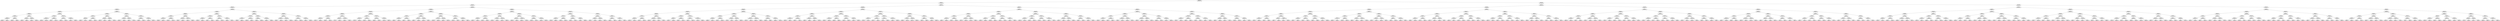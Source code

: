 ## [header material...]
## Command to get the layout: "dot -Teps thisfile > thisfile.eps"
graph "test"
{
node [shape="rectangle", fontsize=10, width=".2", height=".2", margin=0];
graph[fontsize=8];

n000 [label="clustersize = 14060
splitting feature:
((-0.0921,0.56)-(0.371,-0.496))"] ;
n000 -- n001 ;
n001 [label="clustersize = 9724
splitting feature:
((-0.187,-0.158)-(-0.0798,0.824))"] ;
n001 -- n002 ;
n002 [label="clustersize = 5917
splitting feature:
((0.0848,-0.31)-(-0.307,0.487))"] ;
n002 -- n003 ;
n003 [label="clustersize = 2475
splitting feature:
((0.367,0.0786)-(-0.106,-0.827))"] ;
n003 -- n004 ;
n004 [label="clustersize = 1092
splitting feature:
((-0.734,-0.723)-(0.724,0.426))"] ;
n004 -- n005 ;
n005 [label="clustersize = 580
splitting feature:
((-0.733,0.803)-(-0.619,0.393))"] ;
n005 -- n006 ;
n006 [label="clustersize = 198
splitting feature:
((-0.37,-0.364)-(0.396,0.00329))"] ;
n006 -- n007 ;
n007 [label="clustersize = 107
splitting feature:
((-0.972,-0.555)-(0.268,0.0258))"] ;
n007 -- n008 ;
n008 [label="clustersize = 54
splitting feature:
((-0.663,-0.0359)-(0.452,0.987))"] ;
n008 -- n009 ;
n009 [label="clustersize = 43
pupil avg:
[-0.22460899 -0.11551192]"] ;
n008 -- n010 ;
n010 [label="clustersize = 11
pupil avg:
[ 0.08759637 -0.11519112]"] ;
n007 -- n011 ;
n011 [label="clustersize = 53
splitting feature:
((-0.845,0.416)-(0.2,-0.724))"] ;
n011 -- n012 ;
n012 [label="clustersize = 32
pupil avg:
[ 0.18608916 -0.06278513]"] ;
n011 -- n013 ;
n013 [label="clustersize = 21
pupil avg:
[-0.04279603 -0.04308104]"] ;
n006 -- n014 ;
n014 [label="clustersize = 91
splitting feature:
((0.257,0.981)-(-0.154,-0.231))"] ;
n014 -- n015 ;
n015 [label="clustersize = 11
splitting feature:
((0.352,-0.239)-(0.282,0.69))"] ;
n015 -- n016 ;
n016 [label="clustersize = 6
pupil avg:
[ 0.20320619  0.1360634 ]"] ;
n015 -- n017 ;
n017 [label="clustersize = 5
pupil avg:
[ 0.82258658  0.1899026 ]"] ;
n014 -- n018 ;
n018 [label="clustersize = 80
splitting feature:
((0.126,0.326)-(0.484,0.345))"] ;
n018 -- n019 ;
n019 [label="clustersize = 60
pupil avg:
[ 0.16183433  0.04982723]"] ;
n018 -- n020 ;
n020 [label="clustersize = 20
pupil avg:
[-0.01885907  0.10538846]"] ;
n005 -- n021 ;
n021 [label="clustersize = 382
splitting feature:
((0.51,0.188)-(-0.217,0.884))"] ;
n021 -- n022 ;
n022 [label="clustersize = 246
splitting feature:
((0.0527,0.1)-(-0.0589,-0.415))"] ;
n022 -- n023 ;
n023 [label="clustersize = 119
splitting feature:
((-0.0962,-0.243)-(0.325,-0.0261))"] ;
n023 -- n024 ;
n024 [label="clustersize = 61
pupil avg:
[-0.05488481  0.03596324]"] ;
n023 -- n025 ;
n025 [label="clustersize = 58
pupil avg:
[-0.0525242   0.22356455]"] ;
n022 -- n026 ;
n026 [label="clustersize = 127
splitting feature:
((0.0458,0.899)-(-0.468,0.0476))"] ;
n026 -- n027 ;
n027 [label="clustersize = 23
pupil avg:
[-0.08542316  0.0754744 ]"] ;
n026 -- n028 ;
n028 [label="clustersize = 104
pupil avg:
[-0.29793121 -0.01915976]"] ;
n021 -- n029 ;
n029 [label="clustersize = 136
splitting feature:
((0.194,0.497)-(-0.125,-0.256))"] ;
n029 -- n030 ;
n030 [label="clustersize = 33
splitting feature:
((0.573,-0.217)-(-0.274,0.732))"] ;
n030 -- n031 ;
n031 [label="clustersize = 6
pupil avg:
[-0.23459042  0.04654363]"] ;
n030 -- n032 ;
n032 [label="clustersize = 27
pupil avg:
[ 0.24129144  0.07695541]"] ;
n029 -- n033 ;
n033 [label="clustersize = 103
splitting feature:
((-0.361,-0.666)-(0.0131,0.301))"] ;
n033 -- n034 ;
n034 [label="clustersize = 41
pupil avg:
[-0.15981548 -0.14537072]"] ;
n033 -- n035 ;
n035 [label="clustersize = 62
pupil avg:
[ 0.00839292  0.01097901]"] ;
n004 -- n036 ;
n036 [label="clustersize = 512
splitting feature:
((0.0882,-0.964)-(-0.837,0.826))"] ;
n036 -- n037 ;
n037 [label="clustersize = 307
splitting feature:
((-0.332,-0.77)-(0.392,0.937))"] ;
n037 -- n038 ;
n038 [label="clustersize = 218
splitting feature:
((0.295,0.513)-(-0.194,0.65))"] ;
n038 -- n039 ;
n039 [label="clustersize = 119
splitting feature:
((0.2,0.931)-(0.736,0.095))"] ;
n039 -- n040 ;
n040 [label="clustersize = 45
pupil avg:
[-0.01614265  0.14099118]"] ;
n039 -- n041 ;
n041 [label="clustersize = 74
pupil avg:
[-0.1485787   0.19382711]"] ;
n038 -- n042 ;
n042 [label="clustersize = 99
splitting feature:
((-0.939,-0.793)-(0.483,-0.177))"] ;
n042 -- n043 ;
n043 [label="clustersize = 17
pupil avg:
[-0.16459292 -0.07263894]"] ;
n042 -- n044 ;
n044 [label="clustersize = 82
pupil avg:
[ 0.0790594   0.09891342]"] ;
n037 -- n045 ;
n045 [label="clustersize = 89
splitting feature:
((0.24,-0.946)-(0.787,-0.459))"] ;
n045 -- n046 ;
n046 [label="clustersize = 63
splitting feature:
((-0.191,0.253)-(-0.96,-0.914))"] ;
n046 -- n047 ;
n047 [label="clustersize = 55
pupil avg:
[ 0.08484404  0.21176322]"] ;
n046 -- n048 ;
n048 [label="clustersize = 8
pupil avg:
[-0.1658207  0.0148551]"] ;
n045 -- n049 ;
n049 [label="clustersize = 26
splitting feature:
((0.964,0.695)-(0.61,0.952))"] ;
n049 -- n050 ;
n050 [label="clustersize = 8
pupil avg:
[ 0.24550246  0.32022416]"] ;
n049 -- n051 ;
n051 [label="clustersize = 18
pupil avg:
[ 0.25378647  0.20003037]"] ;
n036 -- n052 ;
n052 [label="clustersize = 205
splitting feature:
((-0.702,0.395)-(0.783,0.0491))"] ;
n052 -- n053 ;
n053 [label="clustersize = 152
splitting feature:
((-0.813,-0.853)-(0.957,0.898))"] ;
n053 -- n054 ;
n054 [label="clustersize = 46
splitting feature:
((-0.123,-0.64)-(0.575,0.398))"] ;
n054 -- n055 ;
n055 [label="clustersize = 24
pupil avg:
[ 0.05903162  0.03671804]"] ;
n054 -- n056 ;
n056 [label="clustersize = 22
pupil avg:
[ 0.27129498  0.09255737]"] ;
n053 -- n057 ;
n057 [label="clustersize = 106
splitting feature:
((0.38,0.135)-(0.451,0.774))"] ;
n057 -- n058 ;
n058 [label="clustersize = 75
pupil avg:
[ 0.27158865  0.15143372]"] ;
n057 -- n059 ;
n059 [label="clustersize = 31
pupil avg:
[ 0.56141128  0.18360076]"] ;
n052 -- n060 ;
n060 [label="clustersize = 53
splitting feature:
((-0.409,-0.158)-(-0.0861,0.605))"] ;
n060 -- n061 ;
n061 [label="clustersize = 22
splitting feature:
((0.931,-0.858)-(-0.924,0.152))"] ;
n061 -- n062 ;
n062 [label="clustersize = 9
pupil avg:
[-0.03302493  0.3038282 ]"] ;
n061 -- n063 ;
n063 [label="clustersize = 13
pupil avg:
[-0.18601309  0.21085849]"] ;
n060 -- n064 ;
n064 [label="clustersize = 31
splitting feature:
((-0.251,-0.453)-(0.378,0.999))"] ;
n064 -- n065 ;
n065 [label="clustersize = 16
pupil avg:
[ 0.12767045  0.13996669]"] ;
n064 -- n066 ;
n066 [label="clustersize = 15
pupil avg:
[ 0.42580478  0.24751652]"] ;
n003 -- n067 ;
n067 [label="clustersize = 1383
splitting feature:
((-0.847,-0.25)-(-0.873,0.357))"] ;
n067 -- n068 ;
n068 [label="clustersize = 865
splitting feature:
((-0.157,-0.324)-(-0.931,0.112))"] ;
n068 -- n069 ;
n069 [label="clustersize = 718
splitting feature:
((-0.683,0.936)-(0.595,0.671))"] ;
n069 -- n070 ;
n070 [label="clustersize = 320
splitting feature:
((0.0091,0.549)-(0.0279,-0.278))"] ;
n070 -- n071 ;
n071 [label="clustersize = 91
splitting feature:
((-0.559,0.427)-(-0.269,-0.961))"] ;
n071 -- n072 ;
n072 [label="clustersize = 38
pupil avg:
[ 0.12378769 -0.06501962]"] ;
n071 -- n073 ;
n073 [label="clustersize = 53
pupil avg:
[-0.08365531 -0.04707576]"] ;
n070 -- n074 ;
n074 [label="clustersize = 229
splitting feature:
((-0.936,-0.345)-(-0.666,0.112))"] ;
n074 -- n075 ;
n075 [label="clustersize = 107
pupil avg:
[-0.22381105 -0.08726394]"] ;
n074 -- n076 ;
n076 [label="clustersize = 122
pupil avg:
[-0.1374916  -0.03729865]"] ;
n069 -- n077 ;
n077 [label="clustersize = 398
splitting feature:
((-0.858,-0.62)-(-0.0546,0.8))"] ;
n077 -- n078 ;
n078 [label="clustersize = 251
splitting feature:
((0.439,-0.31)-(-0.341,0.286))"] ;
n078 -- n079 ;
n079 [label="clustersize = 51
pupil avg:
[-0.17615448  0.08007757]"] ;
n078 -- n080 ;
n080 [label="clustersize = 200
pupil avg:
[-0.28589138 -0.04011611]"] ;
n077 -- n081 ;
n081 [label="clustersize = 147
splitting feature:
((-0.703,0.753)-(0.747,-0.945))"] ;
n081 -- n082 ;
n082 [label="clustersize = 48
pupil avg:
[-0.07634392 -0.01585706]"] ;
n081 -- n083 ;
n083 [label="clustersize = 99
pupil avg:
[-0.19025462  0.0242022 ]"] ;
n068 -- n084 ;
n084 [label="clustersize = 147
splitting feature:
((0.376,0.392)-(-0.428,-0.305))"] ;
n084 -- n085 ;
n085 [label="clustersize = 53
splitting feature:
((-0.357,-0.641)-(0.639,-0.258))"] ;
n085 -- n086 ;
n086 [label="clustersize = 42
splitting feature:
((-0.917,-0.858)-(0.828,-0.459))"] ;
n086 -- n087 ;
n087 [label="clustersize = 32
pupil avg:
[-0.12252447  0.02354326]"] ;
n086 -- n088 ;
n088 [label="clustersize = 10
pupil avg:
[ 0.11528557 -0.01891942]"] ;
n085 -- n089 ;
n089 [label="clustersize = 11
splitting feature:
((0.207,0.985)-(-0.342,-0.088))"] ;
n089 -- n090 ;
n090 [label="clustersize = 7
pupil avg:
[-0.16190648  0.11100239]"] ;
n089 -- n091 ;
n091 [label="clustersize = 4
pupil avg:
[-0.44345238  0.10337302]"] ;
n084 -- n092 ;
n092 [label="clustersize = 94
splitting feature:
((-0.0469,-0.084)-(-0.188,0.8))"] ;
n092 -- n093 ;
n093 [label="clustersize = 81
splitting feature:
((-0.118,0.654)-(-0.0139,-0.375))"] ;
n093 -- n094 ;
n094 [label="clustersize = 31
pupil avg:
[ 0.09393962 -0.10056216]"] ;
n093 -- n095 ;
n095 [label="clustersize = 50
pupil avg:
[-0.13405172 -0.11515283]"] ;
n092 -- n096 ;
n096 [label="clustersize = 13
splitting feature:
((-0.716,0.022)-(-0.764,-0.119))"] ;
n096 -- n097 ;
n097 [label="clustersize = 6
pupil avg:
[ 0.46196288 -0.33192139]"] ;
n096 -- n098 ;
n098 [label="clustersize = 7
pupil avg:
[ 0.08811322 -0.11045447]"] ;
n067 -- n099 ;
n099 [label="clustersize = 518
splitting feature:
((0.155,-0.834)-(0.248,-0.726))"] ;
n099 -- n100 ;
n100 [label="clustersize = 279
splitting feature:
((-0.136,-0.217)-(0.0497,0.65))"] ;
n100 -- n101 ;
n101 [label="clustersize = 224
splitting feature:
((-0.151,0.757)-(-0.429,-0.979))"] ;
n101 -- n102 ;
n102 [label="clustersize = 83
splitting feature:
((-0.0134,-0.726)-(-0.844,0.729))"] ;
n102 -- n103 ;
n103 [label="clustersize = 66
pupil avg:
[-0.11408415 -0.02531767]"] ;
n102 -- n104 ;
n104 [label="clustersize = 17
pupil avg:
[ 0.06485858 -0.07638976]"] ;
n101 -- n105 ;
n105 [label="clustersize = 141
splitting feature:
((0.0132,0.164)-(-0.386,-0.563))"] ;
n105 -- n106 ;
n106 [label="clustersize = 49
pupil avg:
[-0.0912903   0.00405838]"] ;
n105 -- n107 ;
n107 [label="clustersize = 92
pupil avg:
[-0.22861382 -0.15222897]"] ;
n100 -- n108 ;
n108 [label="clustersize = 55
splitting feature:
((-0.341,0.552)-(0.0503,0.209))"] ;
n108 -- n109 ;
n109 [label="clustersize = 18
splitting feature:
((-0.571,0.938)-(0.389,-0.299))"] ;
n109 -- n110 ;
n110 [label="clustersize = 13
pupil avg:
[-0.04164006 -0.15964967]"] ;
n109 -- n111 ;
n111 [label="clustersize = 5
pupil avg:
[-0.00952491  0.08992646]"] ;
n108 -- n112 ;
n112 [label="clustersize = 37
splitting feature:
((-0.976,0.42)-(-0.00961,0.208))"] ;
n112 -- n113 ;
n113 [label="clustersize = 5
pupil avg:
[ 0.01689993 -0.24239614]"] ;
n112 -- n114 ;
n114 [label="clustersize = 32
pupil avg:
[ 0.17104963  0.06566788]"] ;
n099 -- n115 ;
n115 [label="clustersize = 239
splitting feature:
((-0.769,-0.691)-(0.788,-0.751))"] ;
n115 -- n116 ;
n116 [label="clustersize = 133
splitting feature:
((-0.0938,0.627)-(-0.218,-0.126))"] ;
n116 -- n117 ;
n117 [label="clustersize = 27
splitting feature:
((-0.0124,-0.862)-(-0.987,0.988))"] ;
n117 -- n118 ;
n118 [label="clustersize = 16
pupil avg:
[ 0.13255148  0.03511157]"] ;
n117 -- n119 ;
n119 [label="clustersize = 11
pupil avg:
[ 0.40868942  0.00659799]"] ;
n116 -- n120 ;
n120 [label="clustersize = 106
splitting feature:
((0.189,-0.749)-(-0.489,-0.422))"] ;
n120 -- n121 ;
n121 [label="clustersize = 36
pupil avg:
[ 0.02278694 -0.01427257]"] ;
n120 -- n122 ;
n122 [label="clustersize = 70
pupil avg:
[-0.09940344 -0.09290084]"] ;
n115 -- n123 ;
n123 [label="clustersize = 106
splitting feature:
((-0.204,0.774)-(0.0398,-0.868))"] ;
n123 -- n124 ;
n124 [label="clustersize = 44
splitting feature:
((0.97,0.811)-(-0.0742,-0.942))"] ;
n124 -- n125 ;
n125 [label="clustersize = 11
pupil avg:
[ 0.32973533  0.24166548]"] ;
n124 -- n126 ;
n126 [label="clustersize = 33
pupil avg:
[ 0.28037046  0.04068665]"] ;
n123 -- n127 ;
n127 [label="clustersize = 62
splitting feature:
((-0.284,0.524)-(0.267,-0.635))"] ;
n127 -- n128 ;
n128 [label="clustersize = 12
pupil avg:
[-0.11636705  0.04913647]"] ;
n127 -- n129 ;
n129 [label="clustersize = 50
pupil avg:
[ 0.15336207  0.07659113]"] ;
n002 -- n130 ;
n130 [label="clustersize = 3442
splitting feature:
((-0.135,-0.0404)-(-0.189,0.72))"] ;
n130 -- n131 ;
n131 [label="clustersize = 2381
splitting feature:
((0.0871,0.819)-(-0.936,-0.681))"] ;
n131 -- n132 ;
n132 [label="clustersize = 1469
splitting feature:
((-0.147,-0.426)-(-0.436,0.577))"] ;
n132 -- n133 ;
n133 [label="clustersize = 946
splitting feature:
((0.452,-0.358)-(0.646,0.236))"] ;
n133 -- n134 ;
n134 [label="clustersize = 665
splitting feature:
((0.0925,-0.368)-(0.145,0.237))"] ;
n134 -- n135 ;
n135 [label="clustersize = 115
splitting feature:
((-0.768,0.941)-(0.0195,-0.99))"] ;
n135 -- n136 ;
n136 [label="clustersize = 43
pupil avg:
[ 0.23902713 -0.12271653]"] ;
n135 -- n137 ;
n137 [label="clustersize = 72
pupil avg:
[ 0.03805987 -0.08004967]"] ;
n134 -- n138 ;
n138 [label="clustersize = 550
splitting feature:
((0.11,-0.146)-(0.123,0.396))"] ;
n138 -- n139 ;
n139 [label="clustersize = 393
pupil avg:
[ 0.05147669  0.0216516 ]"] ;
n138 -- n140 ;
n140 [label="clustersize = 157
pupil avg:
[ 0.14747667  0.02246592]"] ;
n133 -- n141 ;
n141 [label="clustersize = 281
splitting feature:
((0.0514,0.113)-(-0.214,-0.938))"] ;
n141 -- n142 ;
n142 [label="clustersize = 226
splitting feature:
((0.603,-0.685)-(-0.414,0.123))"] ;
n142 -- n143 ;
n143 [label="clustersize = 18
pupil avg:
[ 0.210411    0.10072344]"] ;
n142 -- n144 ;
n144 [label="clustersize = 208
pupil avg:
[ 0.02570613 -0.01478784]"] ;
n141 -- n145 ;
n145 [label="clustersize = 55
splitting feature:
((-0.568,-0.277)-(-0.0491,-0.11))"] ;
n145 -- n146 ;
n146 [label="clustersize = 23
pupil avg:
[-0.32021835 -0.22823311]"] ;
n145 -- n147 ;
n147 [label="clustersize = 32
pupil avg:
[-0.11913273 -0.16714074]"] ;
n132 -- n148 ;
n148 [label="clustersize = 523
splitting feature:
((0.704,0.229)-(-0.829,-0.359))"] ;
n148 -- n149 ;
n149 [label="clustersize = 207
splitting feature:
((-0.602,0.685)-(-0.71,-0.0209))"] ;
n149 -- n150 ;
n150 [label="clustersize = 135
splitting feature:
((-0.582,-0.076)-(0.131,-0.232))"] ;
n150 -- n151 ;
n151 [label="clustersize = 65
pupil avg:
[ 0.19311271 -0.01524635]"] ;
n150 -- n152 ;
n152 [label="clustersize = 70
pupil avg:
[ 0.48898364  0.16056509]"] ;
n149 -- n153 ;
n153 [label="clustersize = 72
splitting feature:
((-0.0406,-0.144)-(-0.798,0.341))"] ;
n153 -- n154 ;
n154 [label="clustersize = 58
pupil avg:
[-0.00612169 -0.00163036]"] ;
n153 -- n155 ;
n155 [label="clustersize = 14
pupil avg:
[ 0.20056449 -0.04603224]"] ;
n148 -- n156 ;
n156 [label="clustersize = 316
splitting feature:
((0.177,-0.0132)-(-0.467,0.803))"] ;
n156 -- n157 ;
n157 [label="clustersize = 152
splitting feature:
((0.679,0.517)-(0.793,-0.352))"] ;
n157 -- n158 ;
n158 [label="clustersize = 84
pupil avg:
[ 0.10088096 -0.03347618]"] ;
n157 -- n159 ;
n159 [label="clustersize = 68
pupil avg:
[-0.00196716 -0.10057116]"] ;
n156 -- n160 ;
n160 [label="clustersize = 164
splitting feature:
((-0.33,-0.187)-(-0.949,0.917))"] ;
n160 -- n161 ;
n161 [label="clustersize = 131
pupil avg:
[ 0.18022041 -0.19733995]"] ;
n160 -- n162 ;
n162 [label="clustersize = 33
pupil avg:
[ 0.53606469 -0.17287666]"] ;
n131 -- n163 ;
n163 [label="clustersize = 912
splitting feature:
((-0.716,0.831)-(-0.105,-0.0343))"] ;
n163 -- n164 ;
n164 [label="clustersize = 88
splitting feature:
((0.153,-0.174)-(-0.375,0.913))"] ;
n164 -- n165 ;
n165 [label="clustersize = 20
splitting feature:
((-0.542,0.746)-(-0.33,-0.755))"] ;
n165 -- n166 ;
n166 [label="clustersize = 8
splitting feature:
((-0.994,0.953)-(-0.646,0.684))"] ;
n166 -- n167 ;
n167 [label="clustersize = 4
pupil avg:
[ 0.39078685 -0.23852917]"] ;
n166 -- n168 ;
n168 [label="clustersize = 4
pupil avg:
[-0.01005733 -0.12556357]"] ;
n165 -- n169 ;
n169 [label="clustersize = 12
splitting feature:
((-0.829,-0.674)-(0.00312,0.317))"] ;
n169 -- n170 ;
n170 [label="clustersize = 7
pupil avg:
[-0.31054606 -0.10309431]"] ;
n169 -- n171 ;
n171 [label="clustersize = 5
pupil avg:
[ 0.07163615 -0.13358602]"] ;
n164 -- n172 ;
n172 [label="clustersize = 68
splitting feature:
((-0.594,-0.0445)-(-0.0162,-0.79))"] ;
n172 -- n173 ;
n173 [label="clustersize = 34
splitting feature:
((0.329,0.978)-(-0.0274,0.375))"] ;
n173 -- n174 ;
n174 [label="clustersize = 4
pupil avg:
[ 0.02083333 -0.24431818]"] ;
n173 -- n175 ;
n175 [label="clustersize = 30
pupil avg:
[ 0.41354128 -0.25630378]"] ;
n172 -- n176 ;
n176 [label="clustersize = 34
splitting feature:
((0.754,-0.473)-(0.85,0.501))"] ;
n176 -- n177 ;
n177 [label="clustersize = 25
pupil avg:
[ 0.34998719 -0.08199538]"] ;
n176 -- n178 ;
n178 [label="clustersize = 9
pupil avg:
[ 0.19137252 -0.16116774]"] ;
n163 -- n179 ;
n179 [label="clustersize = 824
splitting feature:
((-0.399,-0.19)-(-0.198,0.97))"] ;
n179 -- n180 ;
n180 [label="clustersize = 614
splitting feature:
((-0.456,0.815)-(0.58,0.244))"] ;
n180 -- n181 ;
n181 [label="clustersize = 468
splitting feature:
((-0.557,0.111)-(0.127,0.0459))"] ;
n181 -- n182 ;
n182 [label="clustersize = 309
pupil avg:
[-0.03578081 -0.23196704]"] ;
n181 -- n183 ;
n183 [label="clustersize = 159
pupil avg:
[ 0.00308085 -0.12515558]"] ;
n180 -- n184 ;
n184 [label="clustersize = 146
splitting feature:
((-0.504,0.19)-(-0.369,0.54))"] ;
n184 -- n185 ;
n185 [label="clustersize = 96
pupil avg:
[-0.25528466 -0.14423745]"] ;
n184 -- n186 ;
n186 [label="clustersize = 50
pupil avg:
[-0.05300237 -0.11823926]"] ;
n179 -- n187 ;
n187 [label="clustersize = 210
splitting feature:
((0.661,0.322)-(0.00818,-0.757))"] ;
n187 -- n188 ;
n188 [label="clustersize = 28
splitting feature:
((0.386,0.841)-(0.132,0.787))"] ;
n188 -- n189 ;
n189 [label="clustersize = 19
pupil avg:
[ 0.25310527  0.00513989]"] ;
n188 -- n190 ;
n190 [label="clustersize = 9
pupil avg:
[ 0.48974405 -0.17223775]"] ;
n187 -- n191 ;
n191 [label="clustersize = 182
splitting feature:
((0.938,0.983)-(0.623,0.0244))"] ;
n191 -- n192 ;
n192 [label="clustersize = 141
pupil avg:
[ 0.11272589 -0.02182633]"] ;
n191 -- n193 ;
n193 [label="clustersize = 41
pupil avg:
[ 0.25416866 -0.11064525]"] ;
n130 -- n194 ;
n194 [label="clustersize = 1061
splitting feature:
((-0.876,0.883)-(0.863,0.918))"] ;
n194 -- n195 ;
n195 [label="clustersize = 796
splitting feature:
((-0.205,0.72)-(-0.215,0.25))"] ;
n195 -- n196 ;
n196 [label="clustersize = 368
splitting feature:
((-0.551,-0.13)-(-0.477,0.95))"] ;
n196 -- n197 ;
n197 [label="clustersize = 158
splitting feature:
((-0.751,0.575)-(-0.222,-0.97))"] ;
n197 -- n198 ;
n198 [label="clustersize = 100
splitting feature:
((-0.07,0.458)-(-0.697,-0.657))"] ;
n198 -- n199 ;
n199 [label="clustersize = 92
pupil avg:
[ 0.44069087 -0.10344146]"] ;
n198 -- n200 ;
n200 [label="clustersize = 8
pupil avg:
[-0.05438276 -0.23746156]"] ;
n197 -- n201 ;
n201 [label="clustersize = 58
splitting feature:
((0.683,-0.772)-(-0.763,0.615))"] ;
n201 -- n202 ;
n202 [label="clustersize = 17
pupil avg:
[ 0.3263105  -0.10554764]"] ;
n201 -- n203 ;
n203 [label="clustersize = 41
pupil avg:
[-0.00860736 -0.1758234 ]"] ;
n196 -- n204 ;
n204 [label="clustersize = 210
splitting feature:
((-0.192,1)-(-0.469,0.885))"] ;
n204 -- n205 ;
n205 [label="clustersize = 65
splitting feature:
((0.723,-0.441)-(0.399,-0.166))"] ;
n205 -- n206 ;
n206 [label="clustersize = 17
pupil avg:
[ 0.39394713 -0.13838737]"] ;
n205 -- n207 ;
n207 [label="clustersize = 48
pupil avg:
[ 0.53657188 -0.10831041]"] ;
n204 -- n208 ;
n208 [label="clustersize = 145
splitting feature:
((0.941,0.924)-(-0.761,0.895))"] ;
n208 -- n209 ;
n209 [label="clustersize = 5
pupil avg:
[ 0.26801094 -0.16734336]"] ;
n208 -- n210 ;
n210 [label="clustersize = 140
pupil avg:
[ 0.52399524 -0.21089477]"] ;
n195 -- n211 ;
n211 [label="clustersize = 428
splitting feature:
((-0.33,0.71)-(-0.942,-0.639))"] ;
n211 -- n212 ;
n212 [label="clustersize = 327
splitting feature:
((0.0754,0.0897)-(-0.15,0.541))"] ;
n212 -- n213 ;
n213 [label="clustersize = 73
splitting feature:
((0.0693,-0.42)-(-0.849,0.254))"] ;
n213 -- n214 ;
n214 [label="clustersize = 23
pupil avg:
[ 0.01284581 -0.05845805]"] ;
n213 -- n215 ;
n215 [label="clustersize = 50
pupil avg:
[ 0.18758361 -0.10586712]"] ;
n212 -- n216 ;
n216 [label="clustersize = 254
splitting feature:
((-0.0385,0.449)-(-0.0817,-0.436))"] ;
n216 -- n217 ;
n217 [label="clustersize = 211
pupil avg:
[ 0.36053579 -0.13832642]"] ;
n216 -- n218 ;
n218 [label="clustersize = 43
pupil avg:
[ 0.2087751  -0.18361402]"] ;
n211 -- n219 ;
n219 [label="clustersize = 101
splitting feature:
((0.992,0.723)-(0.799,0.929))"] ;
n219 -- n220 ;
n220 [label="clustersize = 39
splitting feature:
((-0.176,-0.339)-(-0.599,0.242))"] ;
n220 -- n221 ;
n221 [label="clustersize = 32
pupil avg:
[-0.33018914 -0.22203684]"] ;
n220 -- n222 ;
n222 [label="clustersize = 7
pupil avg:
[ 0.2486277  -0.10735348]"] ;
n219 -- n223 ;
n223 [label="clustersize = 62
splitting feature:
((0.144,0.601)-(-0.385,-0.539))"] ;
n223 -- n224 ;
n224 [label="clustersize = 27
pupil avg:
[ 0.33980218 -0.04618194]"] ;
n223 -- n225 ;
n225 [label="clustersize = 35
pupil avg:
[ 0.090456   -0.18307904]"] ;
n194 -- n226 ;
n226 [label="clustersize = 265
splitting feature:
((-0.193,0.748)-(-0.507,-0.293))"] ;
n226 -- n227 ;
n227 [label="clustersize = 187
splitting feature:
((-0.231,0.405)-(-0.186,0.0808))"] ;
n227 -- n228 ;
n228 [label="clustersize = 108
splitting feature:
((-0.502,0.877)-(-0.613,0.71))"] ;
n228 -- n229 ;
n229 [label="clustersize = 59
splitting feature:
((-0.548,-0.406)-(0.17,0.682))"] ;
n229 -- n230 ;
n230 [label="clustersize = 26
pupil avg:
[ 0.44714911 -0.20858327]"] ;
n229 -- n231 ;
n231 [label="clustersize = 33
pupil avg:
[ 0.49556086  0.02357221]"] ;
n228 -- n232 ;
n232 [label="clustersize = 49
splitting feature:
((0.894,0.66)-(-0.295,0.418))"] ;
n232 -- n233 ;
n233 [label="clustersize = 4
pupil avg:
[-0.34753321 -0.22956086]"] ;
n232 -- n234 ;
n234 [label="clustersize = 45
pupil avg:
[ 0.29507091 -0.04030367]"] ;
n227 -- n235 ;
n235 [label="clustersize = 79
splitting feature:
((0.874,0.385)-(0.619,-0.279))"] ;
n235 -- n236 ;
n236 [label="clustersize = 30
splitting feature:
((-0.528,0.882)-(-0.305,-0.316))"] ;
n236 -- n237 ;
n237 [label="clustersize = 9
pupil avg:
[ 0.1766245  -0.06464248]"] ;
n236 -- n238 ;
n238 [label="clustersize = 21
pupil avg:
[-0.10271845 -0.14449594]"] ;
n235 -- n239 ;
n239 [label="clustersize = 49
splitting feature:
((-0.744,0.946)-(0.841,-0.81))"] ;
n239 -- n240 ;
n240 [label="clustersize = 23
pupil avg:
[ 0.09197128 -0.05521177]"] ;
n239 -- n241 ;
n241 [label="clustersize = 26
pupil avg:
[ 0.29799899  0.00328679]"] ;
n226 -- n242 ;
n242 [label="clustersize = 78
splitting feature:
((0.73,0.617)-(-0.521,0.963))"] ;
n242 -- n243 ;
n243 [label="clustersize = 54
splitting feature:
((-0.0454,-0.0942)-(-0.648,-0.221))"] ;
n243 -- n244 ;
n244 [label="clustersize = 16
splitting feature:
((-0.642,-0.399)-(-0.784,0.34))"] ;
n244 -- n245 ;
n245 [label="clustersize = 7
pupil avg:
[-0.01420216  0.01753072]"] ;
n244 -- n246 ;
n246 [label="clustersize = 9
pupil avg:
[-0.24971313 -0.24924017]"] ;
n243 -- n247 ;
n247 [label="clustersize = 38
splitting feature:
((-0.657,0.425)-(0.306,0.26))"] ;
n247 -- n248 ;
n248 [label="clustersize = 32
pupil avg:
[-0.38309318 -0.25413303]"] ;
n247 -- n249 ;
n249 [label="clustersize = 6
pupil avg:
[-0.38818603 -0.10470689]"] ;
n242 -- n250 ;
n250 [label="clustersize = 24
splitting feature:
((-0.855,-0.508)-(0.697,-0.404))"] ;
n250 -- n251 ;
n251 [label="clustersize = 15
splitting feature:
((0.0453,0.609)-(-0.321,0.877))"] ;
n251 -- n252 ;
n252 [label="clustersize = 6
pupil avg:
[-0.20982755 -0.27552754]"] ;
n251 -- n253 ;
n253 [label="clustersize = 9
pupil avg:
[ 0.11708233 -0.16765489]"] ;
n250 -- n254 ;
n254 [label="clustersize = 9
splitting feature:
((-0.578,0.788)-(-0.271,-0.814))"] ;
n254 -- n255 ;
n255 [label="clustersize = 5
pupil avg:
[ 0.39488254 -0.13781609]"] ;
n254 -- n256 ;
n256 [label="clustersize = 4
pupil avg:
[ 0.01266765  0.15149199]"] ;
n001 -- n257 ;
n257 [label="clustersize = 3807
splitting feature:
((-0.475,0.857)-(0.714,0.906))"] ;
n257 -- n258 ;
n258 [label="clustersize = 2893
splitting feature:
((0.38,0.0989)-(-0.936,0.696))"] ;
n258 -- n259 ;
n259 [label="clustersize = 1455
splitting feature:
((0.248,0.138)-(-0.353,0.717))"] ;
n259 -- n260 ;
n260 [label="clustersize = 766
splitting feature:
((-0.544,-0.608)-(-0.733,0.885))"] ;
n260 -- n261 ;
n261 [label="clustersize = 334
splitting feature:
((0.24,0.836)-(-0.26,-0.38))"] ;
n261 -- n262 ;
n262 [label="clustersize = 191
splitting feature:
((-0.974,-0.747)-(-0.57,0.973))"] ;
n262 -- n263 ;
n263 [label="clustersize = 68
splitting feature:
((-0.431,0.93)-(-0.128,-0.139))"] ;
n263 -- n264 ;
n264 [label="clustersize = 34
pupil avg:
[ 0.53681027  0.19756234]"] ;
n263 -- n265 ;
n265 [label="clustersize = 34
pupil avg:
[ 0.14154467  0.16592138]"] ;
n262 -- n266 ;
n266 [label="clustersize = 123
splitting feature:
((0.305,0.65)-(0.0501,0.256))"] ;
n266 -- n267 ;
n267 [label="clustersize = 24
pupil avg:
[ 0.32346511  0.19311238]"] ;
n266 -- n268 ;
n268 [label="clustersize = 99
pupil avg:
[ 0.12367991  0.12663361]"] ;
n261 -- n269 ;
n269 [label="clustersize = 143
splitting feature:
((0.0232,0.994)-(-0.661,-0.445))"] ;
n269 -- n270 ;
n270 [label="clustersize = 59
splitting feature:
((-0.364,0.684)-(-0.465,-0.664))"] ;
n270 -- n271 ;
n271 [label="clustersize = 26
pupil avg:
[ 0.15502918  0.0643099 ]"] ;
n270 -- n272 ;
n272 [label="clustersize = 33
pupil avg:
[ 0.27869729 -0.00257086]"] ;
n269 -- n273 ;
n273 [label="clustersize = 84
splitting feature:
((0.117,0.91)-(0.647,-0.418))"] ;
n273 -- n274 ;
n274 [label="clustersize = 47
pupil avg:
[ 0.1134093   0.04881494]"] ;
n273 -- n275 ;
n275 [label="clustersize = 37
pupil avg:
[-0.03817753 -0.00432727]"] ;
n260 -- n276 ;
n276 [label="clustersize = 432
splitting feature:
((-0.407,0.652)-(-0.535,0.714))"] ;
n276 -- n277 ;
n277 [label="clustersize = 153
splitting feature:
((-0.337,-0.862)-(0.866,0.738))"] ;
n277 -- n278 ;
n278 [label="clustersize = 73
splitting feature:
((-0.349,-0.973)-(0.67,0.127))"] ;
n278 -- n279 ;
n279 [label="clustersize = 21
pupil avg:
[ 0.35302167  0.08111879]"] ;
n278 -- n280 ;
n280 [label="clustersize = 52
pupil avg:
[ 0.08410326  0.09236927]"] ;
n277 -- n281 ;
n281 [label="clustersize = 80
splitting feature:
((-0.636,0.585)-(-0.964,-0.0242))"] ;
n281 -- n282 ;
n282 [label="clustersize = 70
pupil avg:
[ 0.32725286  0.16757498]"] ;
n281 -- n283 ;
n283 [label="clustersize = 10
pupil avg:
[ 0.06621927  0.07961458]"] ;
n276 -- n284 ;
n284 [label="clustersize = 279
splitting feature:
((-0.751,0.112)-(-0.196,-0.969))"] ;
n284 -- n285 ;
n285 [label="clustersize = 199
splitting feature:
((-0.0773,-0.587)-(0.113,-0.197))"] ;
n285 -- n286 ;
n286 [label="clustersize = 40
pupil avg:
[ 0.24386205  0.04277159]"] ;
n285 -- n287 ;
n287 [label="clustersize = 159
pupil avg:
[ 0.39189479  0.11549386]"] ;
n284 -- n288 ;
n288 [label="clustersize = 80
splitting feature:
((0.0352,0.843)-(-0.0944,-0.0679))"] ;
n288 -- n289 ;
n289 [label="clustersize = 66
pupil avg:
[ 0.57833181  0.18604268]"] ;
n288 -- n290 ;
n290 [label="clustersize = 14
pupil avg:
[ 0.33438565  0.07885927]"] ;
n259 -- n291 ;
n291 [label="clustersize = 689
splitting feature:
((0.6,0.893)-(-0.829,-0.369))"] ;
n291 -- n292 ;
n292 [label="clustersize = 340
splitting feature:
((0.0645,0.187)-(-0.436,0.892))"] ;
n292 -- n293 ;
n293 [label="clustersize = 185
splitting feature:
((-0.28,-0.531)-(0.506,0.687))"] ;
n293 -- n294 ;
n294 [label="clustersize = 62
splitting feature:
((-0.971,0.312)-(0.535,-0.234))"] ;
n294 -- n295 ;
n295 [label="clustersize = 19
pupil avg:
[ 0.22955558 -0.05458435]"] ;
n294 -- n296 ;
n296 [label="clustersize = 43
pupil avg:
[ 0.35817336  0.13702594]"] ;
n293 -- n297 ;
n297 [label="clustersize = 123
splitting feature:
((-0.441,0.351)-(0.0664,0.689))"] ;
n297 -- n298 ;
n298 [label="clustersize = 43
pupil avg:
[ 0.34449821  0.07315673]"] ;
n297 -- n299 ;
n299 [label="clustersize = 80
pupil avg:
[ 0.52800785  0.15166462]"] ;
n292 -- n300 ;
n300 [label="clustersize = 155
splitting feature:
((-0.188,-0.401)-(-0.547,0.822))"] ;
n300 -- n301 ;
n301 [label="clustersize = 24
splitting feature:
((0.774,0.174)-(0.0663,-0.507))"] ;
n301 -- n302 ;
n302 [label="clustersize = 6
pupil avg:
[ 0.1922118  -0.15320801]"] ;
n301 -- n303 ;
n303 [label="clustersize = 18
pupil avg:
[ 0.517182  -0.0221716]"] ;
n300 -- n304 ;
n304 [label="clustersize = 131
splitting feature:
((0.42,0.634)-(-0.151,0.874))"] ;
n304 -- n305 ;
n305 [label="clustersize = 41
pupil avg:
[ 0.5128074   0.18725742]"] ;
n304 -- n306 ;
n306 [label="clustersize = 90
pupil avg:
[ 0.60209967  0.04674795]"] ;
n291 -- n307 ;
n307 [label="clustersize = 349
splitting feature:
((-0.144,-0.846)-(0.679,-0.983))"] ;
n307 -- n308 ;
n308 [label="clustersize = 228
splitting feature:
((-0.355,-0.466)-(-0.23,0.555))"] ;
n308 -- n309 ;
n309 [label="clustersize = 61
splitting feature:
((-0.0992,0.102)-(-0.00167,0.997))"] ;
n309 -- n310 ;
n310 [label="clustersize = 42
pupil avg:
[-0.04647874 -0.1213556 ]"] ;
n309 -- n311 ;
n311 [label="clustersize = 19
pupil avg:
[ 0.31068512  0.02763822]"] ;
n308 -- n312 ;
n312 [label="clustersize = 167
splitting feature:
((-0.0163,0.809)-(-0.549,-0.229))"] ;
n312 -- n313 ;
n313 [label="clustersize = 113
pupil avg:
[ 0.39519308 -0.04805252]"] ;
n312 -- n314 ;
n314 [label="clustersize = 54
pupil avg:
[ 0.22129233 -0.0884455 ]"] ;
n307 -- n315 ;
n315 [label="clustersize = 121
splitting feature:
((0.178,-0.149)-(0.681,0.386))"] ;
n315 -- n316 ;
n316 [label="clustersize = 105
splitting feature:
((-0.123,0.828)-(-0.102,0.058))"] ;
n316 -- n317 ;
n317 [label="clustersize = 68
pupil avg:
[ 0.58342399 -0.09325642]"] ;
n316 -- n318 ;
n318 [label="clustersize = 37
pupil avg:
[ 0.37315699 -0.0342108 ]"] ;
n315 -- n319 ;
n319 [label="clustersize = 16
splitting feature:
((0.161,0.246)-(0.751,-0.803))"] ;
n319 -- n320 ;
n320 [label="clustersize = 12
pupil avg:
[ 0.11955506 -0.09209836]"] ;
n319 -- n321 ;
n321 [label="clustersize = 4
pupil avg:
[ 0.47355121 -0.14093666]"] ;
n258 -- n322 ;
n322 [label="clustersize = 1438
splitting feature:
((0.133,0.287)-(-0.363,0.837))"] ;
n322 -- n323 ;
n323 [label="clustersize = 567
splitting feature:
((0.986,-0.755)-(-0.383,-0.654))"] ;
n323 -- n324 ;
n324 [label="clustersize = 76
splitting feature:
((0.363,0.372)-(-0.243,0.394))"] ;
n324 -- n325 ;
n325 [label="clustersize = 31
splitting feature:
((0.482,-0.995)-(-0.814,-0.546))"] ;
n325 -- n326 ;
n326 [label="clustersize = 20
splitting feature:
((0.0794,-0.248)-(-0.384,-0.0663))"] ;
n326 -- n327 ;
n327 [label="clustersize = 15
pupil avg:
[ 0.46215832  0.18807305]"] ;
n326 -- n328 ;
n328 [label="clustersize = 5
pupil avg:
[ 0.8109688   0.12505747]"] ;
n325 -- n329 ;
n329 [label="clustersize = 11
splitting feature:
((0.0232,0.798)-(-0.89,0.0548))"] ;
n329 -- n330 ;
n330 [label="clustersize = 7
pupil avg:
[ 0.45354263  0.18697793]"] ;
n329 -- n331 ;
n331 [label="clustersize = 4
pupil avg:
[ 0.03171082  0.11580236]"] ;
n324 -- n332 ;
n332 [label="clustersize = 45
splitting feature:
((-0.951,0.0987)-(0.0176,0.753))"] ;
n332 -- n333 ;
n333 [label="clustersize = 13
splitting feature:
((-0.202,-0.0239)-(0.266,-0.092))"] ;
n333 -- n334 ;
n334 [label="clustersize = 9
pupil avg:
[ 0.31828458 -0.02423915]"] ;
n333 -- n335 ;
n335 [label="clustersize = 4
pupil avg:
[ 0.49569236  0.05512218]"] ;
n332 -- n336 ;
n336 [label="clustersize = 32
splitting feature:
((0.59,0.393)-(0.0862,0.113))"] ;
n336 -- n337 ;
n337 [label="clustersize = 10
pupil avg:
[ 0.49268259  0.07130098]"] ;
n336 -- n338 ;
n338 [label="clustersize = 22
pupil avg:
[ 0.66450447  0.02651601]"] ;
n323 -- n339 ;
n339 [label="clustersize = 491
splitting feature:
((-0.405,0.471)-(0.197,0.395))"] ;
n339 -- n340 ;
n340 [label="clustersize = 160
splitting feature:
((-0.627,-0.886)-(0.0782,0.875))"] ;
n340 -- n341 ;
n341 [label="clustersize = 44
splitting feature:
((-0.474,-0.547)-(-0.293,0.593))"] ;
n341 -- n342 ;
n342 [label="clustersize = 18
pupil avg:
[-0.16776399 -0.16264818]"] ;
n341 -- n343 ;
n343 [label="clustersize = 26
pupil avg:
[ 0.25336523 -0.13449575]"] ;
n340 -- n344 ;
n344 [label="clustersize = 116
splitting feature:
((-0.916,0.666)-(-0.317,-0.276))"] ;
n344 -- n345 ;
n345 [label="clustersize = 65
pupil avg:
[ 0.38303059 -0.0833561 ]"] ;
n344 -- n346 ;
n346 [label="clustersize = 51
pupil avg:
[ 0.20106559 -0.09033132]"] ;
n339 -- n347 ;
n347 [label="clustersize = 331
splitting feature:
((0.0403,-0.947)-(0.694,-0.367))"] ;
n347 -- n348 ;
n348 [label="clustersize = 205
splitting feature:
((-0.583,-0.404)-(0.169,0.478))"] ;
n348 -- n349 ;
n349 [label="clustersize = 38
pupil avg:
[ 0.10432152 -0.01337489]"] ;
n348 -- n350 ;
n350 [label="clustersize = 167
pupil avg:
[ 0.34926183  0.03708876]"] ;
n347 -- n351 ;
n351 [label="clustersize = 126
splitting feature:
((0.0786,0.842)-(0.17,0.32))"] ;
n351 -- n352 ;
n352 [label="clustersize = 30
pupil avg:
[ 0.54225445  0.07414552]"] ;
n351 -- n353 ;
n353 [label="clustersize = 96
pupil avg:
[ 0.40090136  0.07264865]"] ;
n322 -- n354 ;
n354 [label="clustersize = 871
splitting feature:
((-0.324,-0.241)-(-0.121,0.65))"] ;
n354 -- n355 ;
n355 [label="clustersize = 222
splitting feature:
((0.0383,-0.378)-(-0.0405,0.511))"] ;
n355 -- n356 ;
n356 [label="clustersize = 55
splitting feature:
((-0.414,0.501)-(-0.828,-0.816))"] ;
n356 -- n357 ;
n357 [label="clustersize = 34
splitting feature:
((-0.755,0.0245)-(0.112,0.999))"] ;
n357 -- n358 ;
n358 [label="clustersize = 19
pupil avg:
[ 0.2064712  -0.22057523]"] ;
n357 -- n359 ;
n359 [label="clustersize = 15
pupil avg:
[-0.0027718  -0.22076914]"] ;
n356 -- n360 ;
n360 [label="clustersize = 21
splitting feature:
((-0.669,-0.162)-(0.549,-0.0479))"] ;
n360 -- n361 ;
n361 [label="clustersize = 12
pupil avg:
[-0.36072024 -0.17144349]"] ;
n360 -- n362 ;
n362 [label="clustersize = 9
pupil avg:
[-0.03732584 -0.10168022]"] ;
n355 -- n363 ;
n363 [label="clustersize = 167
splitting feature:
((0.492,-0.535)-(-0.276,-0.946))"] ;
n363 -- n364 ;
n364 [label="clustersize = 50
splitting feature:
((0.859,0.115)-(-0.0104,-0.445))"] ;
n364 -- n365 ;
n365 [label="clustersize = 9
pupil avg:
[ 0.3076187  -0.25318979]"] ;
n364 -- n366 ;
n366 [label="clustersize = 41
pupil avg:
[ 0.51558676 -0.13854413]"] ;
n363 -- n367 ;
n367 [label="clustersize = 117
splitting feature:
((-0.696,-0.817)-(-0.374,0.426))"] ;
n367 -- n368 ;
n368 [label="clustersize = 21
pupil avg:
[ 0.03878592 -0.16224673]"] ;
n367 -- n369 ;
n369 [label="clustersize = 96
pupil avg:
[ 0.2395206  -0.22266199]"] ;
n354 -- n370 ;
n370 [label="clustersize = 649
splitting feature:
((0.0973,0.515)-(-0.54,0.802))"] ;
n370 -- n371 ;
n371 [label="clustersize = 338
splitting feature:
((-0.991,-0.396)-(-0.861,0.701))"] ;
n371 -- n372 ;
n372 [label="clustersize = 65
splitting feature:
((-0.701,-0.749)-(-0.344,0.192))"] ;
n372 -- n373 ;
n373 [label="clustersize = 27
pupil avg:
[ 0.50130999 -0.00880912]"] ;
n372 -- n374 ;
n374 [label="clustersize = 38
pupil avg:
[ 0.259889   -0.14165586]"] ;
n371 -- n375 ;
n375 [label="clustersize = 273
splitting feature:
((0.258,0.576)-(-0.802,0.732))"] ;
n375 -- n376 ;
n376 [label="clustersize = 100
pupil avg:
[ 0.54347687  0.01743569]"] ;
n375 -- n377 ;
n377 [label="clustersize = 173
pupil avg:
[ 0.56592078 -0.09779327]"] ;
n370 -- n378 ;
n378 [label="clustersize = 311
splitting feature:
((-0.225,-0.467)-(-0.397,0.737))"] ;
n378 -- n379 ;
n379 [label="clustersize = 27
splitting feature:
((-0.702,0.0266)-(-0.784,-0.235))"] ;
n379 -- n380 ;
n380 [label="clustersize = 14
pupil avg:
[ 0.41222625 -0.14052461]"] ;
n379 -- n381 ;
n381 [label="clustersize = 13
pupil avg:
[ 0.12056826 -0.17930724]"] ;
n378 -- n382 ;
n382 [label="clustersize = 284
splitting feature:
((0.49,0.527)-(-0.9,0.928))"] ;
n382 -- n383 ;
n383 [label="clustersize = 35
pupil avg:
[ 0.60269575 -0.01629724]"] ;
n382 -- n384 ;
n384 [label="clustersize = 249
pupil avg:
[ 0.59836942 -0.21784833]"] ;
n257 -- n385 ;
n385 [label="clustersize = 914
splitting feature:
((0.936,0.763)-(0.7,-0.478))"] ;
n385 -- n386 ;
n386 [label="clustersize = 510
splitting feature:
((-0.824,0.822)-(-0.125,-0.576))"] ;
n386 -- n387 ;
n387 [label="clustersize = 145
splitting feature:
((0.829,0.349)-(0.406,-0.734))"] ;
n387 -- n388 ;
n388 [label="clustersize = 91
splitting feature:
((-0.635,-0.441)-(0.568,-0.16))"] ;
n388 -- n389 ;
n389 [label="clustersize = 29
splitting feature:
((-0.437,-0.489)-(0.456,0.0126))"] ;
n389 -- n390 ;
n390 [label="clustersize = 12
splitting feature:
((0.628,0.19)-(-0.0197,-0.894))"] ;
n390 -- n391 ;
n391 [label="clustersize = 8
pupil avg:
[ 0.45616629  0.03728408]"] ;
n390 -- n392 ;
n392 [label="clustersize = 4
pupil avg:
[-0.03952991 -0.25576923]"] ;
n389 -- n393 ;
n393 [label="clustersize = 17
splitting feature:
((-0.133,-0.324)-(0.998,0.606))"] ;
n393 -- n394 ;
n394 [label="clustersize = 7
pupil avg:
[ 0.58671579  0.02559236]"] ;
n393 -- n395 ;
n395 [label="clustersize = 10
pupil avg:
[ 0.40342419  0.24599624]"] ;
n388 -- n396 ;
n396 [label="clustersize = 62
splitting feature:
((-0.87,0.644)-(-0.486,0.999))"] ;
n396 -- n397 ;
n397 [label="clustersize = 42
splitting feature:
((-0.763,0.972)-(0.116,0.357))"] ;
n397 -- n398 ;
n398 [label="clustersize = 17
pupil avg:
[ 0.7960574   0.12204325]"] ;
n397 -- n399 ;
n399 [label="clustersize = 25
pupil avg:
[ 0.53862461  0.09672635]"] ;
n396 -- n400 ;
n400 [label="clustersize = 20
splitting feature:
((0.461,0.346)-(0.272,0.772))"] ;
n400 -- n401 ;
n401 [label="clustersize = 10
pupil avg:
[ 0.3554714   0.29108325]"] ;
n400 -- n402 ;
n402 [label="clustersize = 10
pupil avg:
[ 0.57000388  0.23821132]"] ;
n387 -- n403 ;
n403 [label="clustersize = 54
splitting feature:
((0.0246,0.929)-(-0.3,0.0558))"] ;
n403 -- n404 ;
n404 [label="clustersize = 29
splitting feature:
((0.284,-0.647)-(0.229,0.0458))"] ;
n404 -- n405 ;
n405 [label="clustersize = 9
splitting feature:
((0.745,0.865)-(-0.478,-0.644))"] ;
n405 -- n406 ;
n406 [label="clustersize = 5
pupil avg:
[-0.24008547 -0.01338462]"] ;
n405 -- n407 ;
n407 [label="clustersize = 4
pupil avg:
[ 0.53621936  0.0589252 ]"] ;
n404 -- n408 ;
n408 [label="clustersize = 20
splitting feature:
((-0.393,-0.0218)-(0.75,0.486))"] ;
n408 -- n409 ;
n409 [label="clustersize = 13
pupil avg:
[ 0.59319678 -0.00935603]"] ;
n408 -- n410 ;
n410 [label="clustersize = 7
pupil avg:
[ 0.43620693  0.23886318]"] ;
n403 -- n411 ;
n411 [label="clustersize = 25
splitting feature:
((-0.994,-0.801)-(-0.933,0.588))"] ;
n411 -- n412 ;
n412 [label="clustersize = 11
splitting feature:
((-0.196,0.0615)-(-0.955,0.641))"] ;
n412 -- n413 ;
n413 [label="clustersize = 7
pupil avg:
[-0.11635781 -0.16624389]"] ;
n412 -- n414 ;
n414 [label="clustersize = 4
pupil avg:
[-0.23627617  0.20684776]"] ;
n411 -- n415 ;
n415 [label="clustersize = 14
splitting feature:
((0.795,0.556)-(-0.0171,-0.575))"] ;
n415 -- n416 ;
n416 [label="clustersize = 4
pupil avg:
[ 0.05548844 -0.12819222]"] ;
n415 -- n417 ;
n417 [label="clustersize = 10
pupil avg:
[ 0.37852436 -0.04821041]"] ;
n386 -- n418 ;
n418 [label="clustersize = 365
splitting feature:
((0.484,0.639)-(-0.35,-0.265))"] ;
n418 -- n419 ;
n419 [label="clustersize = 204
splitting feature:
((-0.0369,0.0693)-(-0.692,0.00513))"] ;
n419 -- n420 ;
n420 [label="clustersize = 137
splitting feature:
((0.0672,-0.0559)-(0.261,0.158))"] ;
n420 -- n421 ;
n421 [label="clustersize = 66
splitting feature:
((0.203,0.875)-(-0.0321,-0.425))"] ;
n421 -- n422 ;
n422 [label="clustersize = 24
pupil avg:
[ 0.26298748  0.19403659]"] ;
n421 -- n423 ;
n423 [label="clustersize = 42
pupil avg:
[ 0.0078701   0.07839731]"] ;
n420 -- n424 ;
n424 [label="clustersize = 71
splitting feature:
((-0.148,0.653)-(0.0415,-0.475))"] ;
n424 -- n425 ;
n425 [label="clustersize = 51
pupil avg:
[ 0.42225614  0.26123074]"] ;
n424 -- n426 ;
n426 [label="clustersize = 20
pupil avg:
[ 0.06534654  0.11852333]"] ;
n419 -- n427 ;
n427 [label="clustersize = 67
splitting feature:
((0.0157,0.0545)-(-0.128,0.905))"] ;
n427 -- n428 ;
n428 [label="clustersize = 50
splitting feature:
((0.394,-0.769)-(-0.599,0.61))"] ;
n428 -- n429 ;
n429 [label="clustersize = 34
pupil avg:
[-0.13612474  0.18005821]"] ;
n428 -- n430 ;
n430 [label="clustersize = 16
pupil avg:
[ 0.07348318  0.14807519]"] ;
n427 -- n431 ;
n431 [label="clustersize = 17
splitting feature:
((-0.595,-0.138)-(-0.295,-0.0985))"] ;
n431 -- n432 ;
n432 [label="clustersize = 8
pupil avg:
[ 0.09926358  0.17179804]"] ;
n431 -- n433 ;
n433 [label="clustersize = 9
pupil avg:
[ 0.3141093   0.07430976]"] ;
n418 -- n434 ;
n434 [label="clustersize = 161
splitting feature:
((0.453,-0.682)-(0.865,-0.0242))"] ;
n434 -- n435 ;
n435 [label="clustersize = 116
splitting feature:
((0.296,0.0947)-(0.612,0.649))"] ;
n435 -- n436 ;
n436 [label="clustersize = 80
splitting feature:
((-0.87,-0.845)-(-0.898,0.662))"] ;
n436 -- n437 ;
n437 [label="clustersize = 71
pupil avg:
[ 0.08686184  0.10834513]"] ;
n436 -- n438 ;
n438 [label="clustersize = 9
pupil avg:
[ 0.31517566 -0.01274933]"] ;
n435 -- n439 ;
n439 [label="clustersize = 36
splitting feature:
((-0.746,-0.703)-(0.709,0.284))"] ;
n439 -- n440 ;
n440 [label="clustersize = 27
pupil avg:
[-0.02023791  0.03184084]"] ;
n439 -- n441 ;
n441 [label="clustersize = 9
pupil avg:
[-0.25578623 -0.05561945]"] ;
n434 -- n442 ;
n442 [label="clustersize = 45
splitting feature:
((-0.0379,0.375)-(-0.368,-0.412))"] ;
n442 -- n443 ;
n443 [label="clustersize = 12
splitting feature:
((0.386,0.53)-(-0.234,0.0179))"] ;
n443 -- n444 ;
n444 [label="clustersize = 8
pupil avg:
[ 0.03883495  0.18741376]"] ;
n443 -- n445 ;
n445 [label="clustersize = 4
pupil avg:
[ 0.49446901 -0.07322823]"] ;
n442 -- n446 ;
n446 [label="clustersize = 33
splitting feature:
((-0.168,-0.329)-(-0.0574,0.614))"] ;
n446 -- n447 ;
n447 [label="clustersize = 26
pupil avg:
[-0.41152055 -0.22418076]"] ;
n446 -- n448 ;
n448 [label="clustersize = 7
pupil avg:
[-0.00306842  0.08472706]"] ;
n385 -- n449 ;
n449 [label="clustersize = 404
splitting feature:
((0.268,0.0268)-(-0.912,0.857))"] ;
n449 -- n450 ;
n450 [label="clustersize = 215
splitting feature:
((0.109,-0.00304)-(0.161,0.765))"] ;
n450 -- n451 ;
n451 [label="clustersize = 131
splitting feature:
((-0.978,0.0763)-(-0.875,0.893))"] ;
n451 -- n452 ;
n452 [label="clustersize = 98
splitting feature:
((0.479,-0.678)-(-0.141,0.41))"] ;
n452 -- n453 ;
n453 [label="clustersize = 24
splitting feature:
((-0.54,-0.437)-(-0.0141,0.321))"] ;
n453 -- n454 ;
n454 [label="clustersize = 14
pupil avg:
[-0.20049733  0.25444575]"] ;
n453 -- n455 ;
n455 [label="clustersize = 10
pupil avg:
[ 0.06591568  0.06940934]"] ;
n452 -- n456 ;
n456 [label="clustersize = 74
splitting feature:
((0.927,0.00524)-(-0.996,-0.0243))"] ;
n456 -- n457 ;
n457 [label="clustersize = 22
pupil avg:
[ 0.04784682  0.19114731]"] ;
n456 -- n458 ;
n458 [label="clustersize = 52
pupil avg:
[ 0.18608209  0.0412254 ]"] ;
n451 -- n459 ;
n459 [label="clustersize = 33
splitting feature:
((-0.0347,-0.114)-(0.257,0.767))"] ;
n459 -- n460 ;
n460 [label="clustersize = 16
splitting feature:
((0.0798,-0.878)-(-0.209,0.253))"] ;
n460 -- n461 ;
n461 [label="clustersize = 5
pupil avg:
[ 0.01715729  0.25762911]"] ;
n460 -- n462 ;
n462 [label="clustersize = 11
pupil avg:
[ 0.20057511  0.07937972]"] ;
n459 -- n463 ;
n463 [label="clustersize = 17
splitting feature:
((-0.873,-0.614)-(-0.342,0.747))"] ;
n463 -- n464 ;
n464 [label="clustersize = 8
pupil avg:
[ 0.62897396  0.16598649]"] ;
n463 -- n465 ;
n465 [label="clustersize = 9
pupil avg:
[ 0.3712348   0.16708752]"] ;
n450 -- n466 ;
n466 [label="clustersize = 84
splitting feature:
((-0.828,0.952)-(-0.815,-0.359))"] ;
n466 -- n467 ;
n467 [label="clustersize = 43
splitting feature:
((-0.194,0.513)-(0.681,-0.32))"] ;
n467 -- n468 ;
n468 [label="clustersize = 30
splitting feature:
((0.294,0.192)-(-0.434,0.0803))"] ;
n468 -- n469 ;
n469 [label="clustersize = 18
pupil avg:
[ 0.39100942  0.21062767]"] ;
n468 -- n470 ;
n470 [label="clustersize = 12
pupil avg:
[ 0.52659139  0.09724884]"] ;
n467 -- n471 ;
n471 [label="clustersize = 13
splitting feature:
((0.768,-0.669)-(0.581,0.168))"] ;
n471 -- n472 ;
n472 [label="clustersize = 5
pupil avg:
[ 0.69932139  0.23018399]"] ;
n471 -- n473 ;
n473 [label="clustersize = 8
pupil avg:
[ 0.61330012  0.11551309]"] ;
n466 -- n474 ;
n474 [label="clustersize = 41
splitting feature:
((0.27,0.0931)-(0.339,0.485))"] ;
n474 -- n475 ;
n475 [label="clustersize = 23
splitting feature:
((0.523,0.427)-(-0.532,0.325))"] ;
n475 -- n476 ;
n476 [label="clustersize = 12
pupil avg:
[ 0.39988598  0.09563546]"] ;
n475 -- n477 ;
n477 [label="clustersize = 11
pupil avg:
[ 0.04602271  0.20367118]"] ;
n474 -- n478 ;
n478 [label="clustersize = 18
splitting feature:
((0.339,-0.183)-(0.865,-0.607))"] ;
n478 -- n479 ;
n479 [label="clustersize = 14
pupil avg:
[ 0.55459772  0.20047914]"] ;
n478 -- n480 ;
n480 [label="clustersize = 4
pupil avg:
[ 0.46633826 -0.02645503]"] ;
n449 -- n481 ;
n481 [label="clustersize = 189
splitting feature:
((-0.685,-0.21)-(-0.721,0.474))"] ;
n481 -- n482 ;
n482 [label="clustersize = 101
splitting feature:
((-0.282,-0.0122)-(0.196,0.418))"] ;
n482 -- n483 ;
n483 [label="clustersize = 35
splitting feature:
((-0.456,-0.311)-(0.338,-0.0865))"] ;
n483 -- n484 ;
n484 [label="clustersize = 18
splitting feature:
((-0.862,0.625)-(-0.018,-0.844))"] ;
n484 -- n485 ;
n485 [label="clustersize = 14
pupil avg:
[ 0.42752214 -0.0783413 ]"] ;
n484 -- n486 ;
n486 [label="clustersize = 4
pupil avg:
[ 0.15764214 -0.15258796]"] ;
n483 -- n487 ;
n487 [label="clustersize = 17
splitting feature:
((-0.188,-0.862)-(0.882,-0.978))"] ;
n487 -- n488 ;
n488 [label="clustersize = 7
pupil avg:
[ 0.51556046 -0.0903393 ]"] ;
n487 -- n489 ;
n489 [label="clustersize = 10
pupil avg:
[ 0.67838552 -0.01487075]"] ;
n482 -- n490 ;
n490 [label="clustersize = 66
splitting feature:
((-0.082,-0.103)-(0.833,-0.296))"] ;
n490 -- n491 ;
n491 [label="clustersize = 53
splitting feature:
((0.173,0.773)-(0.554,-0.954))"] ;
n491 -- n492 ;
n492 [label="clustersize = 41
pupil avg:
[ 0.53241919  0.05837447]"] ;
n491 -- n493 ;
n493 [label="clustersize = 12
pupil avg:
[ 0.3978822   0.07108136]"] ;
n490 -- n494 ;
n494 [label="clustersize = 13
splitting feature:
((0.681,0.511)-(-0.0404,0.046))"] ;
n494 -- n495 ;
n495 [label="clustersize = 4
pupil avg:
[ 0.45766376 -0.04104316]"] ;
n494 -- n496 ;
n496 [label="clustersize = 9
pupil avg:
[ 0.34235019  0.04312357]"] ;
n481 -- n497 ;
n497 [label="clustersize = 88
splitting feature:
((-0.012,-0.976)-(-0.679,0.646))"] ;
n497 -- n498 ;
n498 [label="clustersize = 26
splitting feature:
((0.178,-0.452)-(0.118,0.878))"] ;
n498 -- n499 ;
n499 [label="clustersize = 9
splitting feature:
((0.685,0.941)-(0.396,0.315))"] ;
n499 -- n500 ;
n500 [label="clustersize = 4
pupil avg:
[ 0.42292359 -0.0676818 ]"] ;
n499 -- n501 ;
n501 [label="clustersize = 5
pupil avg:
[ 0.50878553  0.05366925]"] ;
n498 -- n502 ;
n502 [label="clustersize = 17
splitting feature:
((-0.832,0.613)-(0.21,0.41))"] ;
n502 -- n503 ;
n503 [label="clustersize = 11
pupil avg:
[ 0.73390647  0.03464015]"] ;
n502 -- n504 ;
n504 [label="clustersize = 6
pupil avg:
[ 0.51416122  0.10204793]"] ;
n497 -- n505 ;
n505 [label="clustersize = 62
splitting feature:
((0.0338,0.454)-(-0.374,-0.144))"] ;
n505 -- n506 ;
n506 [label="clustersize = 49
splitting feature:
((0.196,-0.402)-(0.494,0.514))"] ;
n506 -- n507 ;
n507 [label="clustersize = 25
pupil avg:
[ 0.48149367  0.06948557]"] ;
n506 -- n508 ;
n508 [label="clustersize = 24
pupil avg:
[ 0.49530617  0.18646152]"] ;
n505 -- n509 ;
n509 [label="clustersize = 13
splitting feature:
((0.433,0.992)-(-0.547,-0.45))"] ;
n509 -- n510 ;
n510 [label="clustersize = 7
pupil avg:
[ 0.72334631  0.07551546]"] ;
n509 -- n511 ;
n511 [label="clustersize = 6
pupil avg:
[ 0.55219387  0.05173851]"] ;
n000 -- n512 ;
n512 [label="clustersize = 4336
splitting feature:
((0.88,-0.217)-(-0.618,-0.868))"] ;
n512 -- n513 ;
n513 [label="clustersize = 1238
splitting feature:
((-0.758,0.226)-(-0.364,-0.897))"] ;
n513 -- n514 ;
n514 [label="clustersize = 600
splitting feature:
((0.163,-0.342)-(0.369,0.66))"] ;
n514 -- n515 ;
n515 [label="clustersize = 378
splitting feature:
((-0.3,0.737)-(0.552,-0.389))"] ;
n515 -- n516 ;
n516 [label="clustersize = 137
splitting feature:
((-0.897,-0.714)-(0.93,-0.548))"] ;
n516 -- n517 ;
n517 [label="clustersize = 51
splitting feature:
((-0.754,-0.36)-(-0.211,0.751))"] ;
n517 -- n518 ;
n518 [label="clustersize = 16
splitting feature:
((-0.422,0.203)-(0.112,-0.434))"] ;
n518 -- n519 ;
n519 [label="clustersize = 8
splitting feature:
((0.252,-0.208)-(-0.795,-0.984))"] ;
n519 -- n520 ;
n520 [label="clustersize = 4
pupil avg:
[ 0.26221049 -0.17589243]"] ;
n519 -- n521 ;
n521 [label="clustersize = 4
pupil avg:
[-0.19656504 -0.25526561]"] ;
n518 -- n522 ;
n522 [label="clustersize = 8
splitting feature:
((0.602,-0.449)-(-0.489,0.291))"] ;
n522 -- n523 ;
n523 [label="clustersize = 4
pupil avg:
[-0.1171595   0.04395161]"] ;
n522 -- n524 ;
n524 [label="clustersize = 4
pupil avg:
[-0.41401526  0.03232517]"] ;
n517 -- n525 ;
n525 [label="clustersize = 35
splitting feature:
((0.781,0.302)-(-0.00353,0.403))"] ;
n525 -- n526 ;
n526 [label="clustersize = 10
splitting feature:
((0.395,0.769)-(0.752,0.747))"] ;
n526 -- n527 ;
n527 [label="clustersize = 4
pupil avg:
[-0.07380268 -0.11417892]"] ;
n526 -- n528 ;
n528 [label="clustersize = 6
pupil avg:
[ 0.14832657 -0.20642303]"] ;
n525 -- n529 ;
n529 [label="clustersize = 25
splitting feature:
((0.00219,0.569)-(0.0177,-0.0569))"] ;
n529 -- n530 ;
n530 [label="clustersize = 12
pupil avg:
[ 0.4913478 -0.0804128]"] ;
n529 -- n531 ;
n531 [label="clustersize = 13
pupil avg:
[ 0.14752492 -0.01940575]"] ;
n516 -- n532 ;
n532 [label="clustersize = 86
splitting feature:
((0.459,0.705)-(-0.368,0.996))"] ;
n532 -- n533 ;
n533 [label="clustersize = 30
splitting feature:
((-0.174,0.102)-(0.317,-0.415))"] ;
n533 -- n534 ;
n534 [label="clustersize = 9
splitting feature:
((0.662,-0.756)-(0.244,0.284))"] ;
n534 -- n535 ;
n535 [label="clustersize = 4
pupil avg:
[ 0.54971896 -0.07473118]"] ;
n534 -- n536 ;
n536 [label="clustersize = 5
pupil avg:
[ 0.18988462 -0.00742848]"] ;
n533 -- n537 ;
n537 [label="clustersize = 21
splitting feature:
((0.506,0.321)-(-0.747,0.498))"] ;
n537 -- n538 ;
n538 [label="clustersize = 12
pupil avg:
[-0.01281452  0.32611215]"] ;
n537 -- n539 ;
n539 [label="clustersize = 9
pupil avg:
[ 0.34741346  0.10310405]"] ;
n532 -- n540 ;
n540 [label="clustersize = 56
splitting feature:
((-0.188,-0.103)-(0.0319,0.521))"] ;
n540 -- n541 ;
n541 [label="clustersize = 25
splitting feature:
((-0.246,0.747)-(-0.0728,0.21))"] ;
n541 -- n542 ;
n542 [label="clustersize = 16
pupil avg:
[ 0.71524889 -0.18481828]"] ;
n541 -- n543 ;
n543 [label="clustersize = 9
pupil avg:
[ 0.30795459 -0.08382515]"] ;
n540 -- n544 ;
n544 [label="clustersize = 31
splitting feature:
((0.166,-0.953)-(-0.248,0.775))"] ;
n544 -- n545 ;
n545 [label="clustersize = 6
pupil avg:
[ 0.07890742  0.22752513]"] ;
n544 -- n546 ;
n546 [label="clustersize = 25
pupil avg:
[ 0.40809388 -0.00840969]"] ;
n515 -- n547 ;
n547 [label="clustersize = 241
splitting feature:
((-0.504,-0.544)-(-0.84,-0.889))"] ;
n547 -- n548 ;
n548 [label="clustersize = 185
splitting feature:
((0.15,-0.663)-(-0.773,-0.78))"] ;
n548 -- n549 ;
n549 [label="clustersize = 157
splitting feature:
((-0.978,-0.898)-(0.119,0.803))"] ;
n549 -- n550 ;
n550 [label="clustersize = 13
splitting feature:
((-0.647,-0.173)-(-0.176,-0.503))"] ;
n550 -- n551 ;
n551 [label="clustersize = 6
pupil avg:
[ 0.06850965  0.00764848]"] ;
n550 -- n552 ;
n552 [label="clustersize = 7
pupil avg:
[-0.32404315 -0.16378814]"] ;
n549 -- n553 ;
n553 [label="clustersize = 144
splitting feature:
((0.93,0.468)-(-0.312,0.515))"] ;
n553 -- n554 ;
n554 [label="clustersize = 56
pupil avg:
[ 0.24878188  0.18987086]"] ;
n553 -- n555 ;
n555 [label="clustersize = 88
pupil avg:
[ 0.09300537  0.13545039]"] ;
n548 -- n556 ;
n556 [label="clustersize = 28
splitting feature:
((0.614,-0.692)-(-0.38,-0.72))"] ;
n556 -- n557 ;
n557 [label="clustersize = 9
splitting feature:
((-0.273,-0.63)-(0.319,-0.988))"] ;
n557 -- n558 ;
n558 [label="clustersize = 5
pupil avg:
[-0.17443985 -0.04836041]"] ;
n557 -- n559 ;
n559 [label="clustersize = 4
pupil avg:
[ 0.40750916  0.20384253]"] ;
n556 -- n560 ;
n560 [label="clustersize = 19
splitting feature:
((0.374,-0.0116)-(-0.373,0.245))"] ;
n560 -- n561 ;
n561 [label="clustersize = 4
pupil avg:
[-0.33839528  0.04310879]"] ;
n560 -- n562 ;
n562 [label="clustersize = 15
pupil avg:
[-0.33741472 -0.23766473]"] ;
n547 -- n563 ;
n563 [label="clustersize = 56
splitting feature:
((-0.718,-0.179)-(-0.044,0.895))"] ;
n563 -- n564 ;
n564 [label="clustersize = 34
splitting feature:
((-0.709,-0.0869)-(0.391,0.574))"] ;
n564 -- n565 ;
n565 [label="clustersize = 23
splitting feature:
((0.424,-0.535)-(-0.399,-0.372))"] ;
n565 -- n566 ;
n566 [label="clustersize = 14
pupil avg:
[-0.4488324   0.19752115]"] ;
n565 -- n567 ;
n567 [label="clustersize = 9
pupil avg:
[-0.36912447 -0.11041486]"] ;
n564 -- n568 ;
n568 [label="clustersize = 11
splitting feature:
((0.714,0.104)-(0.974,-0.907))"] ;
n568 -- n569 ;
n569 [label="clustersize = 6
pupil avg:
[-0.3305998   0.28232907]"] ;
n568 -- n570 ;
n570 [label="clustersize = 5
pupil avg:
[ 0.10357948  0.1011099 ]"] ;
n563 -- n571 ;
n571 [label="clustersize = 22
splitting feature:
((-0.003,0.415)-(0.561,-0.356))"] ;
n571 -- n572 ;
n572 [label="clustersize = 9
splitting feature:
((-0.583,0.961)-(-0.197,-0.4))"] ;
n572 -- n573 ;
n573 [label="clustersize = 4
pupil avg:
[ 0.45424616  0.2048423 ]"] ;
n572 -- n574 ;
n574 [label="clustersize = 5
pupil avg:
[ 0.0925687   0.10255908]"] ;
n571 -- n575 ;
n575 [label="clustersize = 13
splitting feature:
((-0.736,0.0827)-(-0.904,0.294))"] ;
n575 -- n576 ;
n576 [label="clustersize = 5
pupil avg:
[ 0.14262629  0.10236239]"] ;
n575 -- n577 ;
n577 [label="clustersize = 8
pupil avg:
[-0.31106361  0.28971133]"] ;
n514 -- n578 ;
n578 [label="clustersize = 222
splitting feature:
((0.73,0.937)-(-0.706,-0.417))"] ;
n578 -- n579 ;
n579 [label="clustersize = 106
splitting feature:
((0.877,-0.815)-(0.276,-0.792))"] ;
n579 -- n580 ;
n580 [label="clustersize = 44
splitting feature:
((0.555,-0.788)-(-0.842,0.493))"] ;
n580 -- n581 ;
n581 [label="clustersize = 19
splitting feature:
((0.0678,-0.529)-(-0.712,0.57))"] ;
n581 -- n582 ;
n582 [label="clustersize = 10
splitting feature:
((-0.664,0.182)-(-0.407,0.629))"] ;
n582 -- n583 ;
n583 [label="clustersize = 4
pupil avg:
[ 0.22184569  0.3086104 ]"] ;
n582 -- n584 ;
n584 [label="clustersize = 6
pupil avg:
[ 0.51758479  0.30095285]"] ;
n581 -- n585 ;
n585 [label="clustersize = 9
splitting feature:
((0.707,0.301)-(0.428,-0.918))"] ;
n585 -- n586 ;
n586 [label="clustersize = 4
pupil avg:
[ 0.5532197   0.31202652]"] ;
n585 -- n587 ;
n587 [label="clustersize = 5
pupil avg:
[ 0.74128405  0.32879838]"] ;
n580 -- n588 ;
n588 [label="clustersize = 25
splitting feature:
((-0.575,0.547)-(0.84,-0.208))"] ;
n588 -- n589 ;
n589 [label="clustersize = 15
splitting feature:
((0.69,0.328)-(-0.222,0.733))"] ;
n589 -- n590 ;
n590 [label="clustersize = 11
pupil avg:
[ 0.55521012  0.21871085]"] ;
n589 -- n591 ;
n591 [label="clustersize = 4
pupil avg:
[ 0.54189243 -0.00749406]"] ;
n588 -- n592 ;
n592 [label="clustersize = 10
splitting feature:
((0.159,0.386)-(0.763,-0.25))"] ;
n592 -- n593 ;
n593 [label="clustersize = 4
pupil avg:
[ 0.46579352  0.26991268]"] ;
n592 -- n594 ;
n594 [label="clustersize = 6
pupil avg:
[ 0.83194444  0.1875    ]"] ;
n579 -- n595 ;
n595 [label="clustersize = 62
splitting feature:
((0.233,-0.119)-(0.126,0.853))"] ;
n595 -- n596 ;
n596 [label="clustersize = 30
splitting feature:
((0.56,0.691)-(0.0399,-0.756))"] ;
n596 -- n597 ;
n597 [label="clustersize = 12
splitting feature:
((0.121,-0.544)-(-0.636,0.839))"] ;
n597 -- n598 ;
n598 [label="clustersize = 4
pupil avg:
[ 0.19506048  0.32258065]"] ;
n597 -- n599 ;
n599 [label="clustersize = 8
pupil avg:
[ 0.50481466  0.21151757]"] ;
n596 -- n600 ;
n600 [label="clustersize = 18
splitting feature:
((-0.953,-0.641)-(-0.224,0.88))"] ;
n600 -- n601 ;
n601 [label="clustersize = 5
pupil avg:
[ 0.00699271  0.27957958]"] ;
n600 -- n602 ;
n602 [label="clustersize = 13
pupil avg:
[ 0.27989079  0.25653511]"] ;
n595 -- n603 ;
n603 [label="clustersize = 32
splitting feature:
((-0.542,0.92)-(-0.508,0.791))"] ;
n603 -- n604 ;
n604 [label="clustersize = 17
splitting feature:
((-0.25,0.509)-(0.585,0.14))"] ;
n604 -- n605 ;
n605 [label="clustersize = 4
pupil avg:
[ 0.7015873   0.13166667]"] ;
n604 -- n606 ;
n606 [label="clustersize = 13
pupil avg:
[ 0.50850466  0.24128829]"] ;
n603 -- n607 ;
n607 [label="clustersize = 15
splitting feature:
((-0.242,-0.192)-(0.126,0.31))"] ;
n607 -- n608 ;
n608 [label="clustersize = 4
pupil avg:
[ 0.11602564 -0.07713675]"] ;
n607 -- n609 ;
n609 [label="clustersize = 11
pupil avg:
[ 0.48944848  0.26242988]"] ;
n578 -- n610 ;
n610 [label="clustersize = 116
splitting feature:
((-0.741,0.969)-(0.812,0.861))"] ;
n610 -- n611 ;
n611 [label="clustersize = 84
splitting feature:
((0.311,-0.359)-(0.684,-0.451))"] ;
n611 -- n612 ;
n612 [label="clustersize = 57
splitting feature:
((-0.226,-0.212)-(-0.33,0.243))"] ;
n612 -- n613 ;
n613 [label="clustersize = 45
splitting feature:
((-0.19,-0.159)-(0.185,0.429))"] ;
n613 -- n614 ;
n614 [label="clustersize = 9
pupil avg:
[ 0.25630463  0.16213559]"] ;
n613 -- n615 ;
n615 [label="clustersize = 36
pupil avg:
[ 0.51717335  0.22215944]"] ;
n612 -- n616 ;
n616 [label="clustersize = 12
splitting feature:
((0.154,0.776)-(-0.432,0.821))"] ;
n616 -- n617 ;
n617 [label="clustersize = 8
pupil avg:
[ 0.13625379  0.06174028]"] ;
n616 -- n618 ;
n618 [label="clustersize = 4
pupil avg:
[ 0.5437753  -0.01602564]"] ;
n611 -- n619 ;
n619 [label="clustersize = 27
splitting feature:
((-0.896,0.901)-(-0.628,0.0617))"] ;
n619 -- n620 ;
n620 [label="clustersize = 10
splitting feature:
((0.0494,-0.294)-(-0.23,0.61))"] ;
n620 -- n621 ;
n621 [label="clustersize = 5
pupil avg:
[-0.12390742  0.09236564]"] ;
n620 -- n622 ;
n622 [label="clustersize = 5
pupil avg:
[ 0.19671074  0.01647358]"] ;
n619 -- n623 ;
n623 [label="clustersize = 17
splitting feature:
((-0.425,0.172)-(0.202,-0.0372))"] ;
n623 -- n624 ;
n624 [label="clustersize = 8
pupil avg:
[ 0.28981942 -0.04456403]"] ;
n623 -- n625 ;
n625 [label="clustersize = 9
pupil avg:
[ 0.24533089  0.17540358]"] ;
n610 -- n626 ;
n626 [label="clustersize = 32
splitting feature:
((-0.777,-0.0307)-(-0.679,-0.445))"] ;
n626 -- n627 ;
n627 [label="clustersize = 16
splitting feature:
((-0.0331,0.701)-(-0.604,-0.27))"] ;
n627 -- n628 ;
n628 [label="clustersize = 8
splitting feature:
((0.414,0.463)-(0.192,0.297))"] ;
n628 -- n629 ;
n629 [label="clustersize = 4
pupil avg:
[ 0.11402829  0.0569645 ]"] ;
n628 -- n630 ;
n630 [label="clustersize = 4
pupil avg:
[ 0.52861685  0.08704293]"] ;
n627 -- n631 ;
n631 [label="clustersize = 8
splitting feature:
((-0.0739,0.844)-(-0.71,-0.686))"] ;
n631 -- n632 ;
n632 [label="clustersize = 4
pupil avg:
[ 0.08903604  0.31388892]"] ;
n631 -- n633 ;
n633 [label="clustersize = 4
pupil avg:
[ 0.0406015   0.00125313]"] ;
n626 -- n634 ;
n634 [label="clustersize = 16
splitting feature:
((-0.0069,-0.111)-(0.435,-0.62))"] ;
n634 -- n635 ;
n635 [label="clustersize = 8
splitting feature:
((0.1,-0.308)-(0.16,0.0612))"] ;
n635 -- n636 ;
n636 [label="clustersize = 4
pupil avg:
[-0.17074592  0.20623236]"] ;
n635 -- n637 ;
n637 [label="clustersize = 4
pupil avg:
[ 0.06468783  0.27076803]"] ;
n634 -- n638 ;
n638 [label="clustersize = 8
splitting feature:
((0.54,-0.302)-(-0.0421,-0.0865))"] ;
n638 -- n639 ;
n639 [label="clustersize = 4
pupil avg:
[ 0.20332661  0.33403898]"] ;
n638 -- n640 ;
n640 [label="clustersize = 4
pupil avg:
[ 0.14142628  0.24238782]"] ;
n513 -- n641 ;
n641 [label="clustersize = 638
splitting feature:
((-0.407,0.541)-(-0.47,-0.543))"] ;
n641 -- n642 ;
n642 [label="clustersize = 212
splitting feature:
((0.337,-0.0815)-(-0.412,0.657))"] ;
n642 -- n643 ;
n643 [label="clustersize = 117
splitting feature:
((0.224,0.983)-(0.693,-0.505))"] ;
n643 -- n644 ;
n644 [label="clustersize = 54
splitting feature:
((0.493,-0.855)-(0.671,-0.695))"] ;
n644 -- n645 ;
n645 [label="clustersize = 26
splitting feature:
((-0.999,-0.526)-(-0.301,-0.562))"] ;
n645 -- n646 ;
n646 [label="clustersize = 8
splitting feature:
((-0.0214,0.282)-(0.306,-0.737))"] ;
n646 -- n647 ;
n647 [label="clustersize = 4
pupil avg:
[ 0.28325653 -0.18325653]"] ;
n646 -- n648 ;
n648 [label="clustersize = 4
pupil avg:
[-0.45642219  0.20298303]"] ;
n645 -- n649 ;
n649 [label="clustersize = 18
splitting feature:
((0.114,0.823)-(0.369,-0.104))"] ;
n649 -- n650 ;
n650 [label="clustersize = 6
pupil avg:
[ 0.25705578  0.145274  ]"] ;
n649 -- n651 ;
n651 [label="clustersize = 12
pupil avg:
[ 0.08785944  0.30960178]"] ;
n644 -- n652 ;
n652 [label="clustersize = 28
splitting feature:
((0.461,0.0951)-(0.355,0.259))"] ;
n652 -- n653 ;
n653 [label="clustersize = 9
splitting feature:
((0.0936,-0.895)-(0.711,0.332))"] ;
n653 -- n654 ;
n654 [label="clustersize = 5
pupil avg:
[-0.04404762  0.19285714]"] ;
n653 -- n655 ;
n655 [label="clustersize = 4
pupil avg:
[ 0.24158249  0.26167929]"] ;
n652 -- n656 ;
n656 [label="clustersize = 19
splitting feature:
((0.342,0.602)-(0.744,-0.685))"] ;
n656 -- n657 ;
n657 [label="clustersize = 14
pupil avg:
[ 0.3971615   0.30699125]"] ;
n656 -- n658 ;
n658 [label="clustersize = 5
pupil avg:
[ 0.2515105   0.25171531]"] ;
n643 -- n659 ;
n659 [label="clustersize = 63
splitting feature:
((-0.327,0.197)-(-0.021,-0.771))"] ;
n659 -- n660 ;
n660 [label="clustersize = 28
splitting feature:
((-0.643,-0.0251)-(0.535,0.651))"] ;
n660 -- n661 ;
n661 [label="clustersize = 14
splitting feature:
((-0.551,0.0291)-(-0.367,-0.144))"] ;
n661 -- n662 ;
n662 [label="clustersize = 4
pupil avg:
[ 0.43744776  0.13346119]"] ;
n661 -- n663 ;
n663 [label="clustersize = 10
pupil avg:
[ 0.13464948  0.28621936]"] ;
n660 -- n664 ;
n664 [label="clustersize = 14
splitting feature:
((0.465,-0.495)-(0.22,0.246))"] ;
n664 -- n665 ;
n665 [label="clustersize = 6
pupil avg:
[-0.12059206  0.30850345]"] ;
n664 -- n666 ;
n666 [label="clustersize = 8
pupil avg:
[ 0.10874871  0.31528481]"] ;
n659 -- n667 ;
n667 [label="clustersize = 35
splitting feature:
((0.194,0.341)-(-0.379,-0.156))"] ;
n667 -- n668 ;
n668 [label="clustersize = 23
splitting feature:
((0.888,-0.327)-(0.16,0.567))"] ;
n668 -- n669 ;
n669 [label="clustersize = 7
pupil avg:
[-0.53793614  0.351847  ]"] ;
n668 -- n670 ;
n670 [label="clustersize = 16
pupil avg:
[-0.3195104  0.2269563]"] ;
n667 -- n671 ;
n671 [label="clustersize = 12
splitting feature:
((0.615,-0.452)-(0.323,-0.98))"] ;
n671 -- n672 ;
n672 [label="clustersize = 5
pupil avg:
[-0.16906735  0.26326028]"] ;
n671 -- n673 ;
n673 [label="clustersize = 7
pupil avg:
[ 0.07607837  0.19346617]"] ;
n642 -- n674 ;
n674 [label="clustersize = 95
splitting feature:
((0.486,0.498)-(0.335,-0.217))"] ;
n674 -- n675 ;
n675 [label="clustersize = 41
splitting feature:
((0.903,-0.542)-(-0.0182,-0.755))"] ;
n675 -- n676 ;
n676 [label="clustersize = 18
splitting feature:
((-0.942,0.403)-(-0.147,-0.89))"] ;
n676 -- n677 ;
n677 [label="clustersize = 10
splitting feature:
((0.346,0.0743)-(0.966,-0.969))"] ;
n677 -- n678 ;
n678 [label="clustersize = 5
pupil avg:
[ 0.64724201  0.36003072]"] ;
n677 -- n679 ;
n679 [label="clustersize = 5
pupil avg:
[ 0.56515152  0.31130952]"] ;
n676 -- n680 ;
n680 [label="clustersize = 8
splitting feature:
((-0.0674,0.393)-(0.634,0.246))"] ;
n680 -- n681 ;
n681 [label="clustersize = 4
pupil avg:
[ 0.509446    0.32114846]"] ;
n680 -- n682 ;
n682 [label="clustersize = 4
pupil avg:
[ 0.32005902  0.37550697]"] ;
n675 -- n683 ;
n683 [label="clustersize = 23
splitting feature:
((0.819,0.674)-(0.712,0.00934))"] ;
n683 -- n684 ;
n684 [label="clustersize = 8
splitting feature:
((-0.102,-0.499)-(-0.541,-0.335))"] ;
n684 -- n685 ;
n685 [label="clustersize = 4
pupil avg:
[ 0.1810054  -0.16929825]"] ;
n684 -- n686 ;
n686 [label="clustersize = 4
pupil avg:
[ 0.11532567  0.20320197]"] ;
n683 -- n687 ;
n687 [label="clustersize = 15
splitting feature:
((0.347,0.143)-(0.529,0.432))"] ;
n687 -- n688 ;
n688 [label="clustersize = 9
pupil avg:
[ 0.28512076  0.25850426]"] ;
n687 -- n689 ;
n689 [label="clustersize = 6
pupil avg:
[ 0.49018905  0.30519211]"] ;
n674 -- n690 ;
n690 [label="clustersize = 54
splitting feature:
((0.468,0.321)-(0.341,-0.671))"] ;
n690 -- n691 ;
n691 [label="clustersize = 18
splitting feature:
((-0.17,-0.924)-(0.334,-0.0968))"] ;
n691 -- n692 ;
n692 [label="clustersize = 8
splitting feature:
((0.311,0.43)-(-0.0248,0.454))"] ;
n692 -- n693 ;
n693 [label="clustersize = 4
pupil avg:
[ 0.23619457  0.30210941]"] ;
n692 -- n694 ;
n694 [label="clustersize = 4
pupil avg:
[-0.10032204  0.31470085]"] ;
n691 -- n695 ;
n695 [label="clustersize = 10
splitting feature:
((-0.569,0.707)-(-0.63,0.338))"] ;
n695 -- n696 ;
n696 [label="clustersize = 6
pupil avg:
[ 0.25542784  0.33358876]"] ;
n695 -- n697 ;
n697 [label="clustersize = 4
pupil avg:
[ 0.43776764  0.23816544]"] ;
n690 -- n698 ;
n698 [label="clustersize = 36
splitting feature:
((-0.493,0.821)-(0.747,0.913))"] ;
n698 -- n699 ;
n699 [label="clustersize = 24
splitting feature:
((0.828,-0.708)-(-0.857,0.0351))"] ;
n699 -- n700 ;
n700 [label="clustersize = 10
pupil avg:
[ 0.37725156 -0.03789774]"] ;
n699 -- n701 ;
n701 [label="clustersize = 14
pupil avg:
[ 0.16320672 -0.11421334]"] ;
n698 -- n702 ;
n702 [label="clustersize = 12
splitting feature:
((-0.511,-0.838)-(0.766,0.234))"] ;
n702 -- n703 ;
n703 [label="clustersize = 8
pupil avg:
[ 0.06603605 -0.16486376]"] ;
n702 -- n704 ;
n704 [label="clustersize = 4
pupil avg:
[-0.25372859  0.12410157]"] ;
n641 -- n705 ;
n705 [label="clustersize = 426
splitting feature:
((0.081,-0.507)-(0.109,0.666))"] ;
n705 -- n706 ;
n706 [label="clustersize = 353
splitting feature:
((0.29,0.252)-(-0.869,0.0644))"] ;
n706 -- n707 ;
n707 [label="clustersize = 300
splitting feature:
((-0.568,0.427)-(-0.317,0.891))"] ;
n707 -- n708 ;
n708 [label="clustersize = 152
splitting feature:
((0.149,0.88)-(-0.987,-0.361))"] ;
n708 -- n709 ;
n709 [label="clustersize = 82
splitting feature:
((-0.0624,0.334)-(-0.499,-0.368))"] ;
n709 -- n710 ;
n710 [label="clustersize = 24
pupil avg:
[-0.00688539  0.18441272]"] ;
n709 -- n711 ;
n711 [label="clustersize = 58
pupil avg:
[-0.16881279  0.25646372]"] ;
n708 -- n712 ;
n712 [label="clustersize = 70
splitting feature:
((-0.521,-0.672)-(0.328,-0.221))"] ;
n712 -- n713 ;
n713 [label="clustersize = 9
pupil avg:
[-0.44216589  0.05560191]"] ;
n712 -- n714 ;
n714 [label="clustersize = 61
pupil avg:
[-0.25238905  0.23913443]"] ;
n707 -- n715 ;
n715 [label="clustersize = 148
splitting feature:
((-0.667,-0.104)-(0.372,0.673))"] ;
n715 -- n716 ;
n716 [label="clustersize = 59
splitting feature:
((0.381,-0.314)-(-0.082,-0.265))"] ;
n716 -- n717 ;
n717 [label="clustersize = 30
pupil avg:
[-0.41350092  0.23370838]"] ;
n716 -- n718 ;
n718 [label="clustersize = 29
pupil avg:
[-0.47397869  0.15641912]"] ;
n715 -- n719 ;
n719 [label="clustersize = 89
splitting feature:
((-0.143,-0.455)-(0.449,-0.296))"] ;
n719 -- n720 ;
n720 [label="clustersize = 35
pupil avg:
[-0.37922137  0.18955578]"] ;
n719 -- n721 ;
n721 [label="clustersize = 54
pupil avg:
[-0.28631769  0.30138251]"] ;
n706 -- n722 ;
n722 [label="clustersize = 53
splitting feature:
((-0.432,-0.851)-(0.219,-0.766))"] ;
n722 -- n723 ;
n723 [label="clustersize = 25
splitting feature:
((-0.259,0.616)-(0.328,-0.0285))"] ;
n723 -- n724 ;
n724 [label="clustersize = 8
splitting feature:
((0.485,0.552)-(0.72,0.66))"] ;
n724 -- n725 ;
n725 [label="clustersize = 4
pupil avg:
[-0.04143603 -0.18548472]"] ;
n724 -- n726 ;
n726 [label="clustersize = 4
pupil avg:
[-0.45485265 -0.28861378]"] ;
n723 -- n727 ;
n727 [label="clustersize = 17
splitting feature:
((0.0355,-0.122)-(-0.237,-0.428))"] ;
n727 -- n728 ;
n728 [label="clustersize = 5
pupil avg:
[-0.2241403  0.0823754]"] ;
n727 -- n729 ;
n729 [label="clustersize = 12
pupil avg:
[-0.43579691 -0.10041865]"] ;
n722 -- n730 ;
n730 [label="clustersize = 28
splitting feature:
((0.769,-0.131)-(-0.183,0.491))"] ;
n730 -- n731 ;
n731 [label="clustersize = 18
splitting feature:
((0.885,-0.59)-(0.278,-0.787))"] ;
n731 -- n732 ;
n732 [label="clustersize = 4
pupil avg:
[-0.40197517  0.11015965]"] ;
n731 -- n733 ;
n733 [label="clustersize = 14
pupil avg:
[-0.13209621  0.12613146]"] ;
n730 -- n734 ;
n734 [label="clustersize = 10
splitting feature:
((-0.907,0.274)-(0.106,-0.188))"] ;
n734 -- n735 ;
n735 [label="clustersize = 6
pupil avg:
[ 0.14800491 -0.15018197]"] ;
n734 -- n736 ;
n736 [label="clustersize = 4
pupil avg:
[-0.13198933  0.07016255]"] ;
n705 -- n737 ;
n737 [label="clustersize = 73
splitting feature:
((0.0422,0.452)-(-0.4,-0.0636))"] ;
n737 -- n738 ;
n738 [label="clustersize = 41
splitting feature:
((-0.0339,0.022)-(0.221,0.0518))"] ;
n738 -- n739 ;
n739 [label="clustersize = 19
splitting feature:
((0.987,0.921)-(-0.824,0.141))"] ;
n739 -- n740 ;
n740 [label="clustersize = 8
splitting feature:
((0.506,0.323)-(-0.328,-0.728))"] ;
n740 -- n741 ;
n741 [label="clustersize = 4
pupil avg:
[ 0.39941679  0.21472012]"] ;
n740 -- n742 ;
n742 [label="clustersize = 4
pupil avg:
[ 0.03755713  0.14842253]"] ;
n739 -- n743 ;
n743 [label="clustersize = 11
splitting feature:
((-0.493,-0.21)-(-0.289,-0.355))"] ;
n743 -- n744 ;
n744 [label="clustersize = 4
pupil avg:
[-0.0874183   0.11693219]"] ;
n743 -- n745 ;
n745 [label="clustersize = 7
pupil avg:
[ 0.06755148  0.00324968]"] ;
n738 -- n746 ;
n746 [label="clustersize = 22
splitting feature:
((0.243,0.963)-(0.441,0.221))"] ;
n746 -- n747 ;
n747 [label="clustersize = 9
splitting feature:
((-0.838,-0.776)-(0.785,0.768))"] ;
n747 -- n748 ;
n748 [label="clustersize = 4
pupil avg:
[ 0.6532563   0.16078431]"] ;
n747 -- n749 ;
n749 [label="clustersize = 5
pupil avg:
[ 0.32984307  0.28638094]"] ;
n746 -- n750 ;
n750 [label="clustersize = 13
splitting feature:
((-0.803,-0.785)-(-0.839,0.103))"] ;
n750 -- n751 ;
n751 [label="clustersize = 7
pupil avg:
[ 0.18633505  0.33766999]"] ;
n750 -- n752 ;
n752 [label="clustersize = 6
pupil avg:
[ 0.08140671  0.21885234]"] ;
n737 -- n753 ;
n753 [label="clustersize = 32
splitting feature:
((-0.415,0.904)-(-0.651,0.015))"] ;
n753 -- n754 ;
n754 [label="clustersize = 16
splitting feature:
((-0.514,0.903)-(0.549,0.488))"] ;
n754 -- n755 ;
n755 [label="clustersize = 8
splitting feature:
((-0.429,-0.742)-(0.109,-0.454))"] ;
n755 -- n756 ;
n756 [label="clustersize = 4
pupil avg:
[-0.45454545  0.04491342]"] ;
n755 -- n757 ;
n757 [label="clustersize = 4
pupil avg:
[-0.14928941  0.15413437]"] ;
n754 -- n758 ;
n758 [label="clustersize = 8
splitting feature:
((-0.116,-0.767)-(-0.482,-0.843))"] ;
n758 -- n759 ;
n759 [label="clustersize = 4
pupil avg:
[ 0.12461239  0.35343549]"] ;
n758 -- n760 ;
n760 [label="clustersize = 4
pupil avg:
[-0.19787965  0.27192016]"] ;
n753 -- n761 ;
n761 [label="clustersize = 16
splitting feature:
((0.755,-0.71)-(0.469,0.853))"] ;
n761 -- n762 ;
n762 [label="clustersize = 8
splitting feature:
((-0.979,0.499)-(0.388,0.625))"] ;
n762 -- n763 ;
n763 [label="clustersize = 4
pupil avg:
[ 0.02003033  0.02666115]"] ;
n762 -- n764 ;
n764 [label="clustersize = 4
pupil avg:
[-0.0465587   0.16024847]"] ;
n761 -- n765 ;
n765 [label="clustersize = 8
splitting feature:
((0.863,-0.368)-(-0.611,0.23))"] ;
n765 -- n766 ;
n766 [label="clustersize = 4
pupil avg:
[ 0.32197673  0.30120275]"] ;
n765 -- n767 ;
n767 [label="clustersize = 4
pupil avg:
[-0.02514518  0.2554878 ]"] ;
n512 -- n768 ;
n768 [label="clustersize = 3098
splitting feature:
((0.503,0.214)-(-0.222,0.72))"] ;
n768 -- n769 ;
n769 [label="clustersize = 1572
splitting feature:
((0.0822,0.711)-(0.151,-0.418))"] ;
n769 -- n770 ;
n770 [label="clustersize = 316
splitting feature:
((-0.23,0.0888)-(0.175,-0.488))"] ;
n770 -- n771 ;
n771 [label="clustersize = 130
splitting feature:
((-0.46,0.147)-(0.00679,-0.465))"] ;
n771 -- n772 ;
n772 [label="clustersize = 59
splitting feature:
((-0.801,-0.678)-(0.285,0.141))"] ;
n772 -- n773 ;
n773 [label="clustersize = 30
splitting feature:
((-0.726,-0.315)-(-0.497,0.0795))"] ;
n773 -- n774 ;
n774 [label="clustersize = 10
splitting feature:
((-0.48,-0.543)-(0.444,-0.637))"] ;
n774 -- n775 ;
n775 [label="clustersize = 5
pupil avg:
[ 0.05213704 -0.16463704]"] ;
n774 -- n776 ;
n776 [label="clustersize = 5
pupil avg:
[-0.20473111  0.0924791 ]"] ;
n773 -- n777 ;
n777 [label="clustersize = 20
splitting feature:
((0.904,0.0471)-(-0.824,0.35))"] ;
n777 -- n778 ;
n778 [label="clustersize = 5
pupil avg:
[ 0.44930882 -0.13092415]"] ;
n777 -- n779 ;
n779 [label="clustersize = 15
pupil avg:
[ 0.04514901 -0.18662153]"] ;
n772 -- n780 ;
n780 [label="clustersize = 29
splitting feature:
((-0.651,0.17)-(-0.0566,0.273))"] ;
n780 -- n781 ;
n781 [label="clustersize = 13
splitting feature:
((-0.819,-0.743)-(-0.536,0.256))"] ;
n781 -- n782 ;
n782 [label="clustersize = 4
pupil avg:
[ 0.66783969  0.25623516]"] ;
n781 -- n783 ;
n783 [label="clustersize = 9
pupil avg:
[ 0.12628413  0.05844722]"] ;
n780 -- n784 ;
n784 [label="clustersize = 16
splitting feature:
((-0.986,0.219)-(0.0297,-0.698))"] ;
n784 -- n785 ;
n785 [label="clustersize = 5
pupil avg:
[-0.02356259 -0.06921556]"] ;
n784 -- n786 ;
n786 [label="clustersize = 11
pupil avg:
[ 0.0171936   0.17505501]"] ;
n771 -- n787 ;
n787 [label="clustersize = 71
splitting feature:
((0.469,0.613)-(0.507,-0.848))"] ;
n787 -- n788 ;
n788 [label="clustersize = 18
splitting feature:
((-0.63,-0.363)-(-0.795,-0.729))"] ;
n788 -- n789 ;
n789 [label="clustersize = 9
splitting feature:
((-0.301,0.504)-(0.442,-0.583))"] ;
n789 -- n790 ;
n790 [label="clustersize = 4
pupil avg:
[-0.28259141  0.10629968]"] ;
n789 -- n791 ;
n791 [label="clustersize = 5
pupil avg:
[ 0.06473616  0.21445159]"] ;
n788 -- n792 ;
n792 [label="clustersize = 9
splitting feature:
((-0.00709,-0.696)-(0.526,0.836))"] ;
n792 -- n793 ;
n793 [label="clustersize = 5
pupil avg:
[ 0.08365099  0.26962756]"] ;
n792 -- n794 ;
n794 [label="clustersize = 4
pupil avg:
[ 0.44650105  0.29176319]"] ;
n787 -- n795 ;
n795 [label="clustersize = 53
splitting feature:
((-0.84,0.491)-(-0.342,-0.0395))"] ;
n795 -- n796 ;
n796 [label="clustersize = 34
splitting feature:
((0.384,-0.199)-(-0.306,-0.306))"] ;
n796 -- n797 ;
n797 [label="clustersize = 19
pupil avg:
[-0.0332604  0.1278102]"] ;
n796 -- n798 ;
n798 [label="clustersize = 15
pupil avg:
[ 0.11715754  0.03955689]"] ;
n795 -- n799 ;
n799 [label="clustersize = 19
splitting feature:
((-0.0524,0.785)-(0.554,-0.794))"] ;
n799 -- n800 ;
n800 [label="clustersize = 5
pupil avg:
[ 0.09388466  0.03531609]"] ;
n799 -- n801 ;
n801 [label="clustersize = 14
pupil avg:
[-0.25043358  0.0686046 ]"] ;
n770 -- n802 ;
n802 [label="clustersize = 186
splitting feature:
((-0.695,0.84)-(-0.719,0.258))"] ;
n802 -- n803 ;
n803 [label="clustersize = 46
splitting feature:
((0.25,0.827)-(-0.13,-0.438))"] ;
n803 -- n804 ;
n804 [label="clustersize = 29
splitting feature:
((-0.817,-0.12)-(-0.61,-0.00707))"] ;
n804 -- n805 ;
n805 [label="clustersize = 13
splitting feature:
((0.517,-0.189)-(0.419,0.108))"] ;
n805 -- n806 ;
n806 [label="clustersize = 5
pupil avg:
[ 0.64266667  0.2489697 ]"] ;
n805 -- n807 ;
n807 [label="clustersize = 8
pupil avg:
[ 0.49229412  0.1900207 ]"] ;
n804 -- n808 ;
n808 [label="clustersize = 16
splitting feature:
((0.412,0.594)-(-0.304,-0.812))"] ;
n808 -- n809 ;
n809 [label="clustersize = 12
pupil avg:
[ 0.64775846  0.26780832]"] ;
n808 -- n810 ;
n810 [label="clustersize = 4
pupil avg:
[ 0.82855769  0.34677885]"] ;
n803 -- n811 ;
n811 [label="clustersize = 17
splitting feature:
((0.476,0.952)-(0.719,0.164))"] ;
n811 -- n812 ;
n812 [label="clustersize = 9
splitting feature:
((-0.0499,0.51)-(0.343,0.626))"] ;
n812 -- n813 ;
n813 [label="clustersize = 4
pupil avg:
[ 0.32237102  0.03830053]"] ;
n812 -- n814 ;
n814 [label="clustersize = 5
pupil avg:
[ 0.60373052  0.2567135 ]"] ;
n811 -- n815 ;
n815 [label="clustersize = 8
splitting feature:
((0.668,0.973)-(0.501,-0.778))"] ;
n815 -- n816 ;
n816 [label="clustersize = 4
pupil avg:
[-0.25346633  0.1557725 ]"] ;
n815 -- n817 ;
n817 [label="clustersize = 4
pupil avg:
[ 0.09811463  0.04864253]"] ;
n802 -- n818 ;
n818 [label="clustersize = 140
splitting feature:
((0.305,-0.889)-(0.142,0.868))"] ;
n818 -- n819 ;
n819 [label="clustersize = 47
splitting feature:
((0.911,-0.493)-(-0.871,-0.0623))"] ;
n819 -- n820 ;
n820 [label="clustersize = 18
splitting feature:
((0.167,-0.65)-(-0.209,-0.794))"] ;
n820 -- n821 ;
n821 [label="clustersize = 10
pupil avg:
[-0.42073483  0.28077963]"] ;
n820 -- n822 ;
n822 [label="clustersize = 8
pupil avg:
[ 0.15954508  0.25882168]"] ;
n819 -- n823 ;
n823 [label="clustersize = 29
splitting feature:
((-0.152,-0.787)-(-0.699,-0.128))"] ;
n823 -- n824 ;
n824 [label="clustersize = 9
pupil avg:
[ 0.25363205  0.07534033]"] ;
n823 -- n825 ;
n825 [label="clustersize = 20
pupil avg:
[-0.03715419  0.19932131]"] ;
n818 -- n826 ;
n826 [label="clustersize = 93
splitting feature:
((-0.051,-0.542)-(0.0801,0.963))"] ;
n826 -- n827 ;
n827 [label="clustersize = 37
splitting feature:
((0.585,-0.144)-(-0.578,-0.763))"] ;
n827 -- n828 ;
n828 [label="clustersize = 9
pupil avg:
[ 0.31218529  0.24005459]"] ;
n827 -- n829 ;
n829 [label="clustersize = 28
pupil avg:
[ 0.07420946  0.17066075]"] ;
n826 -- n830 ;
n830 [label="clustersize = 56
splitting feature:
((0.531,-0.522)-(0.678,-0.296))"] ;
n830 -- n831 ;
n831 [label="clustersize = 42
pupil avg:
[ 0.22622459  0.29551171]"] ;
n830 -- n832 ;
n832 [label="clustersize = 14
pupil avg:
[ 0.44920837  0.25311206]"] ;
n769 -- n833 ;
n833 [label="clustersize = 1256
splitting feature:
((0.0267,-0.343)-(-0.849,0.179))"] ;
n833 -- n834 ;
n834 [label="clustersize = 1083
splitting feature:
((-0.203,-0.354)-(0.0618,0.768))"] ;
n834 -- n835 ;
n835 [label="clustersize = 887
splitting feature:
((-0.993,-0.511)-(0.266,-0.221))"] ;
n835 -- n836 ;
n836 [label="clustersize = 248
splitting feature:
((0.0891,0.117)-(-0.301,-0.237))"] ;
n836 -- n837 ;
n837 [label="clustersize = 75
splitting feature:
((-0.193,-0.297)-(-0.735,-0.811))"] ;
n837 -- n838 ;
n838 [label="clustersize = 40
pupil avg:
[-0.36143443  0.01577724]"] ;
n837 -- n839 ;
n839 [label="clustersize = 35
pupil avg:
[-0.48867671  0.10644969]"] ;
n836 -- n840 ;
n840 [label="clustersize = 173
splitting feature:
((0.0889,-0.306)-(-0.461,-0.981))"] ;
n840 -- n841 ;
n841 [label="clustersize = 87
pupil avg:
[-0.34573625 -0.0778775 ]"] ;
n840 -- n842 ;
n842 [label="clustersize = 86
pupil avg:
[-0.41210489 -0.23168859]"] ;
n835 -- n843 ;
n843 [label="clustersize = 639
splitting feature:
((-0.619,0.642)-(0.714,-0.543))"] ;
n843 -- n844 ;
n844 [label="clustersize = 151
splitting feature:
((-0.117,0.399)-(-0.0742,-0.373))"] ;
n844 -- n845 ;
n845 [label="clustersize = 17
pupil avg:
[ 0.00970501 -0.08644185]"] ;
n844 -- n846 ;
n846 [label="clustersize = 134
pupil avg:
[-0.23728442  0.09798609]"] ;
n843 -- n847 ;
n847 [label="clustersize = 488
splitting feature:
((-0.36,0.204)-(0.244,0.633))"] ;
n847 -- n848 ;
n848 [label="clustersize = 321
pupil avg:
[-0.3946895   0.10052989]"] ;
n847 -- n849 ;
n849 [label="clustersize = 167
pupil avg:
[-0.29738125  0.19740863]"] ;
n834 -- n850 ;
n850 [label="clustersize = 196
splitting feature:
((-0.352,0.701)-(0.0901,-0.959))"] ;
n850 -- n851 ;
n851 [label="clustersize = 40
splitting feature:
((-0.0486,0.953)-(0.567,-0.561))"] ;
n851 -- n852 ;
n852 [label="clustersize = 20
splitting feature:
((-0.21,0.0085)-(0.337,0.453))"] ;
n852 -- n853 ;
n853 [label="clustersize = 8
pupil avg:
[ 0.13984055 -0.05762733]"] ;
n852 -- n854 ;
n854 [label="clustersize = 12
pupil avg:
[ 0.22906561  0.23649324]"] ;
n851 -- n855 ;
n855 [label="clustersize = 20
splitting feature:
((-0.607,0.612)-(-0.268,0.865))"] ;
n855 -- n856 ;
n856 [label="clustersize = 9
pupil avg:
[ 0.24012066  0.24867979]"] ;
n855 -- n857 ;
n857 [label="clustersize = 11
pupil avg:
[-0.11100292  0.31878303]"] ;
n850 -- n858 ;
n858 [label="clustersize = 156
splitting feature:
((-0.819,0.584)-(0.623,-0.962))"] ;
n858 -- n859 ;
n859 [label="clustersize = 35
splitting feature:
((-0.654,0.714)-(-0.785,-0.348))"] ;
n859 -- n860 ;
n860 [label="clustersize = 16
pupil avg:
[ 0.1789926   0.15197814]"] ;
n859 -- n861 ;
n861 [label="clustersize = 19
pupil avg:
[-0.08806285  0.17295142]"] ;
n858 -- n862 ;
n862 [label="clustersize = 121
splitting feature:
((-0.147,0.273)-(0.313,-0.151))"] ;
n862 -- n863 ;
n863 [label="clustersize = 21
pupil avg:
[-0.37351303  0.14517729]"] ;
n862 -- n864 ;
n864 [label="clustersize = 100
pupil avg:
[-0.23565982  0.26119111]"] ;
n833 -- n865 ;
n865 [label="clustersize = 173
splitting feature:
((0.353,0.192)-(0.0148,-0.401))"] ;
n865 -- n866 ;
n866 [label="clustersize = 75
splitting feature:
((0.452,-0.982)-(0.482,0.821))"] ;
n866 -- n867 ;
n867 [label="clustersize = 42
splitting feature:
((0.0971,0.831)-(-0.271,0.643))"] ;
n867 -- n868 ;
n868 [label="clustersize = 23
splitting feature:
((0.714,-0.287)-(0.988,-0.0268))"] ;
n868 -- n869 ;
n869 [label="clustersize = 19
pupil avg:
[ 0.00114197  0.22283866]"] ;
n868 -- n870 ;
n870 [label="clustersize = 4
pupil avg:
[ 0.55952381  0.22238095]"] ;
n867 -- n871 ;
n871 [label="clustersize = 19
splitting feature:
((0.654,-0.136)-(0.285,-0.349))"] ;
n871 -- n872 ;
n872 [label="clustersize = 5
pupil avg:
[ 0.0312694   0.12440663]"] ;
n871 -- n873 ;
n873 [label="clustersize = 14
pupil avg:
[-0.33966793  0.28884967]"] ;
n866 -- n874 ;
n874 [label="clustersize = 33
splitting feature:
((0.679,0.885)-(0.702,0.703))"] ;
n874 -- n875 ;
n875 [label="clustersize = 15
splitting feature:
((0.39,0.459)-(0.459,-0.103))"] ;
n875 -- n876 ;
n876 [label="clustersize = 11
pupil avg:
[ 0.51868083  0.30952483]"] ;
n875 -- n877 ;
n877 [label="clustersize = 4
pupil avg:
[-0.05148407  0.12908301]"] ;
n874 -- n878 ;
n878 [label="clustersize = 18
splitting feature:
((-0.846,-0.535)-(-0.799,-0.747))"] ;
n878 -- n879 ;
n879 [label="clustersize = 12
pupil avg:
[-0.00814691  0.16996878]"] ;
n878 -- n880 ;
n880 [label="clustersize = 6
pupil avg:
[ 0.26409139  0.28084993]"] ;
n865 -- n881 ;
n881 [label="clustersize = 98
splitting feature:
((-0.0464,-0.978)-(-0.74,0.807))"] ;
n881 -- n882 ;
n882 [label="clustersize = 68
splitting feature:
((-0.486,-0.677)-(0.32,-0.116))"] ;
n882 -- n883 ;
n883 [label="clustersize = 37
splitting feature:
((-0.136,-0.994)-(-0.0049,0.89))"] ;
n883 -- n884 ;
n884 [label="clustersize = 33
pupil avg:
[-0.42259007 -0.20117598]"] ;
n883 -- n885 ;
n885 [label="clustersize = 4
pupil avg:
[ 0.31225686 -0.12359234]"] ;
n882 -- n886 ;
n886 [label="clustersize = 31
splitting feature:
((0.695,-0.0989)-(-0.341,-0.22))"] ;
n886 -- n887 ;
n887 [label="clustersize = 16
pupil avg:
[-0.17892186  0.22167146]"] ;
n886 -- n888 ;
n888 [label="clustersize = 15
pupil avg:
[-0.10564632 -0.02165482]"] ;
n881 -- n889 ;
n889 [label="clustersize = 30
splitting feature:
((-0.203,-0.0577)-(-0.936,0.542))"] ;
n889 -- n890 ;
n890 [label="clustersize = 14
splitting feature:
((-0.159,-0.678)-(-0.115,-0.0293))"] ;
n890 -- n891 ;
n891 [label="clustersize = 6
pupil avg:
[-0.24516903 -0.23166005]"] ;
n890 -- n892 ;
n892 [label="clustersize = 8
pupil avg:
[ 0.10869173 -0.08007226]"] ;
n889 -- n893 ;
n893 [label="clustersize = 16
splitting feature:
((-0.39,0.809)-(0.382,0.591))"] ;
n893 -- n894 ;
n894 [label="clustersize = 7
pupil avg:
[ 0.12286488 -0.09616677]"] ;
n893 -- n895 ;
n895 [label="clustersize = 9
pupil avg:
[ 0.35751444  0.17155865]"] ;
n768 -- n896 ;
n896 [label="clustersize = 1526
splitting feature:
((-0.612,-0.713)-(-0.372,0.344))"] ;
n896 -- n897 ;
n897 [label="clustersize = 654
splitting feature:
((-0.0156,-0.479)-(-0.69,0.652))"] ;
n897 -- n898 ;
n898 [label="clustersize = 518
splitting feature:
((0.0248,0.946)-(-0.484,-0.597))"] ;
n898 -- n899 ;
n899 [label="clustersize = 129
splitting feature:
((0.709,0.981)-(0.109,0.0168))"] ;
n899 -- n900 ;
n900 [label="clustersize = 24
splitting feature:
((-0.517,0.49)-(-0.145,0.107))"] ;
n900 -- n901 ;
n901 [label="clustersize = 8
splitting feature:
((-0.594,0.577)-(-0.771,0.984))"] ;
n901 -- n902 ;
n902 [label="clustersize = 4
pupil avg:
[ 0.18851438  0.16734957]"] ;
n901 -- n903 ;
n903 [label="clustersize = 4
pupil avg:
[-0.37321429  0.03392857]"] ;
n900 -- n904 ;
n904 [label="clustersize = 16
splitting feature:
((-0.0382,0.702)-(0.734,0.894))"] ;
n904 -- n905 ;
n905 [label="clustersize = 6
pupil avg:
[-0.18385693  0.01414788]"] ;
n904 -- n906 ;
n906 [label="clustersize = 10
pupil avg:
[-0.51981697 -0.00432086]"] ;
n899 -- n907 ;
n907 [label="clustersize = 105
splitting feature:
((0.66,-0.707)-(0.0917,-0.852))"] ;
n907 -- n908 ;
n908 [label="clustersize = 20
splitting feature:
((-0.71,-0.607)-(-0.839,0.405))"] ;
n908 -- n909 ;
n909 [label="clustersize = 12
pupil avg:
[-0.47234261  0.05037424]"] ;
n908 -- n910 ;
n910 [label="clustersize = 8
pupil avg:
[ 0.02023045 -0.00584923]"] ;
n907 -- n911 ;
n911 [label="clustersize = 85
splitting feature:
((0.276,-0.614)-(0.241,0.182))"] ;
n911 -- n912 ;
n912 [label="clustersize = 32
pupil avg:
[-0.05524855 -0.0140317 ]"] ;
n911 -- n913 ;
n913 [label="clustersize = 53
pupil avg:
[ 0.14437341  0.04180691]"] ;
n898 -- n914 ;
n914 [label="clustersize = 389
splitting feature:
((-0.383,0.325)-(0.0254,-0.64))"] ;
n914 -- n915 ;
n915 [label="clustersize = 64
splitting feature:
((-0.84,0.117)-(0.174,0.404))"] ;
n915 -- n916 ;
n916 [label="clustersize = 47
splitting feature:
((0.0447,-0.633)-(0.889,-0.997))"] ;
n916 -- n917 ;
n917 [label="clustersize = 41
pupil avg:
[-0.27767622 -0.19245919]"] ;
n916 -- n918 ;
n918 [label="clustersize = 6
pupil avg:
[ 0.31129121 -0.21586015]"] ;
n915 -- n919 ;
n919 [label="clustersize = 17
splitting feature:
((-0.769,0.521)-(0.857,0.387))"] ;
n919 -- n920 ;
n920 [label="clustersize = 13
pupil avg:
[-0.38899447  0.08639736]"] ;
n919 -- n921 ;
n921 [label="clustersize = 4
pupil avg:
[ 0.14440789 -0.14413799]"] ;
n914 -- n922 ;
n922 [label="clustersize = 325
splitting feature:
((0.124,0.454)-(-0.175,-0.467))"] ;
n922 -- n923 ;
n923 [label="clustersize = 73
splitting feature:
((-0.823,0.838)-(0.77,0.203))"] ;
n923 -- n924 ;
n924 [label="clustersize = 28
pupil avg:
[-0.09553571  0.04378961]"] ;
n923 -- n925 ;
n925 [label="clustersize = 45
pupil avg:
[-0.259362    0.18576148]"] ;
n922 -- n926 ;
n926 [label="clustersize = 252
splitting feature:
((-0.342,0.146)-(0.428,0.133))"] ;
n926 -- n927 ;
n927 [label="clustersize = 185
pupil avg:
[-0.38634214 -0.03372655]"] ;
n926 -- n928 ;
n928 [label="clustersize = 67
pupil avg:
[-0.29186994  0.13056061]"] ;
n897 -- n929 ;
n929 [label="clustersize = 136
splitting feature:
((-0.18,0.755)-(-0.174,-0.292))"] ;
n929 -- n930 ;
n930 [label="clustersize = 64
splitting feature:
((-0.789,0.922)-(0.392,0.105))"] ;
n930 -- n931 ;
n931 [label="clustersize = 46
splitting feature:
((-0.243,0.514)-(0.296,0.241))"] ;
n931 -- n932 ;
n932 [label="clustersize = 32
splitting feature:
((0.796,0.53)-(0.928,-0.763))"] ;
n932 -- n933 ;
n933 [label="clustersize = 12
pupil avg:
[ 0.13993353 -0.05037686]"] ;
n932 -- n934 ;
n934 [label="clustersize = 20
pupil avg:
[ 0.49274299 -0.16689428]"] ;
n931 -- n935 ;
n935 [label="clustersize = 14
splitting feature:
((-0.706,-0.378)-(0.0355,-0.821))"] ;
n935 -- n936 ;
n936 [label="clustersize = 10
pupil avg:
[ 0.33759124  0.12201977]"] ;
n935 -- n937 ;
n937 [label="clustersize = 4
pupil avg:
[-0.40403253  0.1789018 ]"] ;
n930 -- n938 ;
n938 [label="clustersize = 18
splitting feature:
((-0.966,-0.267)-(0.449,-0.49))"] ;
n938 -- n939 ;
n939 [label="clustersize = 10
splitting feature:
((-0.218,-0.56)-(0.883,0.815))"] ;
n939 -- n940 ;
n940 [label="clustersize = 4
pupil avg:
[ 0.20063482 -0.11231449]"] ;
n939 -- n941 ;
n941 [label="clustersize = 6
pupil avg:
[ 0.09302826  0.20726906]"] ;
n938 -- n942 ;
n942 [label="clustersize = 8
splitting feature:
((-0.146,0.337)-(-0.407,-0.126))"] ;
n942 -- n943 ;
n943 [label="clustersize = 4
pupil avg:
[ 0.0484353   0.13553276]"] ;
n942 -- n944 ;
n944 [label="clustersize = 4
pupil avg:
[-0.19653726  0.28891488]"] ;
n929 -- n945 ;
n945 [label="clustersize = 72
splitting feature:
((-0.301,0.444)-(-0.00878,0.781))"] ;
n945 -- n946 ;
n946 [label="clustersize = 24
splitting feature:
((-0.34,-0.783)-(-0.119,0.186))"] ;
n946 -- n947 ;
n947 [label="clustersize = 9
splitting feature:
((0.738,0.872)-(-0.0673,-0.206))"] ;
n947 -- n948 ;
n948 [label="clustersize = 4
pupil avg:
[-0.43848485 -0.37181818]"] ;
n947 -- n949 ;
n949 [label="clustersize = 5
pupil avg:
[-0.16395413 -0.17175616]"] ;
n946 -- n950 ;
n950 [label="clustersize = 15
splitting feature:
((-0.867,-0.842)-(-0.136,0.521))"] ;
n950 -- n951 ;
n951 [label="clustersize = 10
pupil avg:
[-0.16835867 -0.05456021]"] ;
n950 -- n952 ;
n952 [label="clustersize = 5
pupil avg:
[ 0.11610539 -0.0069505 ]"] ;
n945 -- n953 ;
n953 [label="clustersize = 48
splitting feature:
((0.121,0.377)-(0.0365,-0.0493))"] ;
n953 -- n954 ;
n954 [label="clustersize = 17
splitting feature:
((-0.985,-0.896)-(-0.712,0.259))"] ;
n954 -- n955 ;
n955 [label="clustersize = 4
pupil avg:
[ 0.530439    0.23618724]"] ;
n954 -- n956 ;
n956 [label="clustersize = 13
pupil avg:
[ 0.18001905  0.04391631]"] ;
n953 -- n957 ;
n957 [label="clustersize = 31
splitting feature:
((0.716,-0.289)-(0.957,0.24))"] ;
n957 -- n958 ;
n958 [label="clustersize = 27
pupil avg:
[ 0.03740515  0.02670597]"] ;
n957 -- n959 ;
n959 [label="clustersize = 4
pupil avg:
[-0.19940878 -0.20678491]"] ;
n896 -- n960 ;
n960 [label="clustersize = 872
splitting feature:
((-0.419,0.787)-(-0.326,-0.77))"] ;
n960 -- n961 ;
n961 [label="clustersize = 357
splitting feature:
((-0.346,0.348)-(0.0634,0.0358))"] ;
n961 -- n962 ;
n962 [label="clustersize = 213
splitting feature:
((-0.137,0.793)-(-0.419,0.145))"] ;
n962 -- n963 ;
n963 [label="clustersize = 54
splitting feature:
((0.647,-0.0103)-(0.946,0.588))"] ;
n963 -- n964 ;
n964 [label="clustersize = 40
splitting feature:
((0.13,-0.0895)-(-0.0572,-0.132))"] ;
n964 -- n965 ;
n965 [label="clustersize = 17
pupil avg:
[ 0.32659541 -0.07261704]"] ;
n964 -- n966 ;
n966 [label="clustersize = 23
pupil avg:
[ 0.63298649 -0.1850937 ]"] ;
n963 -- n967 ;
n967 [label="clustersize = 14
splitting feature:
((0.489,-0.402)-(0.0245,0.208))"] ;
n967 -- n968 ;
n968 [label="clustersize = 5
pupil avg:
[ 0.45761494  0.00097382]"] ;
n967 -- n969 ;
n969 [label="clustersize = 9
pupil avg:
[ 0.1814042  -0.12418889]"] ;
n962 -- n970 ;
n970 [label="clustersize = 159
splitting feature:
((-0.937,-0.404)-(0.338,0.793))"] ;
n970 -- n971 ;
n971 [label="clustersize = 129
splitting feature:
((0.255,0.661)-(0.744,0.0499))"] ;
n971 -- n972 ;
n972 [label="clustersize = 94
pupil avg:
[ 0.15879995 -0.17017859]"] ;
n971 -- n973 ;
n973 [label="clustersize = 35
pupil avg:
[ 0.07176499 -0.26093118]"] ;
n970 -- n974 ;
n974 [label="clustersize = 30
splitting feature:
((-0.152,0.0286)-(0.444,-0.791))"] ;
n974 -- n975 ;
n975 [label="clustersize = 15
pupil avg:
[ 0.12533298 -0.10475719]"] ;
n974 -- n976 ;
n976 [label="clustersize = 15
pupil avg:
[ 0.377833    0.23844919]"] ;
n961 -- n977 ;
n977 [label="clustersize = 144
splitting feature:
((-0.0181,-0.206)-(-0.487,0.479))"] ;
n977 -- n978 ;
n978 [label="clustersize = 61
splitting feature:
((-0.643,-0.836)-(-0.428,-0.823))"] ;
n978 -- n979 ;
n979 [label="clustersize = 35
splitting feature:
((-0.0247,0.581)-(-0.169,0.229))"] ;
n979 -- n980 ;
n980 [label="clustersize = 5
pupil avg:
[ 0.39632751  0.10304605]"] ;
n979 -- n981 ;
n981 [label="clustersize = 30
pupil avg:
[ 0.0525883   0.02666585]"] ;
n978 -- n982 ;
n982 [label="clustersize = 26
splitting feature:
((-0.934,-0.492)-(-0.917,-0.928))"] ;
n982 -- n983 ;
n983 [label="clustersize = 19
pupil avg:
[-0.23231626 -0.01732658]"] ;
n982 -- n984 ;
n984 [label="clustersize = 7
pupil avg:
[ 0.09777291  0.07522262]"] ;
n977 -- n985 ;
n985 [label="clustersize = 83
splitting feature:
((-0.663,0.141)-(-0.243,0.156))"] ;
n985 -- n986 ;
n986 [label="clustersize = 30
splitting feature:
((0.397,-0.854)-(0.0194,-0.279))"] ;
n986 -- n987 ;
n987 [label="clustersize = 17
pupil avg:
[ 0.11877649  0.10717434]"] ;
n986 -- n988 ;
n988 [label="clustersize = 13
pupil avg:
[ 0.28588436  0.18387084]"] ;
n985 -- n989 ;
n989 [label="clustersize = 53
splitting feature:
((-0.826,-0.258)-(0.433,0.282))"] ;
n989 -- n990 ;
n990 [label="clustersize = 47
pupil avg:
[ 0.16926985 -0.08928345]"] ;
n989 -- n991 ;
n991 [label="clustersize = 6
pupil avg:
[ 0.25523167  0.07654503]"] ;
n960 -- n992 ;
n992 [label="clustersize = 515
splitting feature:
((-0.929,-0.15)-(0.52,-0.909))"] ;
n992 -- n993 ;
n993 [label="clustersize = 381
splitting feature:
((-0.324,0.578)-(-0.561,-0.0182))"] ;
n993 -- n994 ;
n994 [label="clustersize = 253
splitting feature:
((-0.858,0.567)-(0.497,1))"] ;
n994 -- n995 ;
n995 [label="clustersize = 177
splitting feature:
((0.377,0.331)-(-0.902,-0.958))"] ;
n995 -- n996 ;
n996 [label="clustersize = 76
pupil avg:
[ 0.16864161 -0.08834854]"] ;
n995 -- n997 ;
n997 [label="clustersize = 101
pupil avg:
[ 0.02122961 -0.12767538]"] ;
n994 -- n998 ;
n998 [label="clustersize = 76
splitting feature:
((-0.946,0.671)-(0.637,0.895))"] ;
n998 -- n999 ;
n999 [label="clustersize = 15
pupil avg:
[ 0.13498426 -0.03309312]"] ;
n998 -- n1000 ;
n1000 [label="clustersize = 61
pupil avg:
[-0.14916588 -0.07053043]"] ;
n993 -- n1001 ;
n1001 [label="clustersize = 128
splitting feature:
((-0.147,-0.563)-(0.0183,0.139))"] ;
n1001 -- n1002 ;
n1002 [label="clustersize = 71
splitting feature:
((0.352,0.977)-(-0.47,0.593))"] ;
n1002 -- n1003 ;
n1003 [label="clustersize = 18
pupil avg:
[-0.36840502 -0.11421173]"] ;
n1002 -- n1004 ;
n1004 [label="clustersize = 53
pupil avg:
[-0.14393422 -0.20535241]"] ;
n1001 -- n1005 ;
n1005 [label="clustersize = 57
splitting feature:
((-0.984,-0.838)-(0.229,-0.728))"] ;
n1005 -- n1006 ;
n1006 [label="clustersize = 26
pupil avg:
[-0.1234809  -0.16830704]"] ;
n1005 -- n1007 ;
n1007 [label="clustersize = 31
pupil avg:
[ 0.05068626 -0.1443486 ]"] ;
n992 -- n1008 ;
n1008 [label="clustersize = 134
splitting feature:
((-0.0465,0.936)-(-0.328,-0.35))"] ;
n1008 -- n1009 ;
n1009 [label="clustersize = 41
splitting feature:
((0.0156,-0.0811)-(-0.943,0.508))"] ;
n1009 -- n1010 ;
n1010 [label="clustersize = 31
splitting feature:
((-0.855,0.803)-(0.664,0.154))"] ;
n1010 -- n1011 ;
n1011 [label="clustersize = 9
pupil avg:
[ 0.160214   -0.14152253]"] ;
n1010 -- n1012 ;
n1012 [label="clustersize = 22
pupil avg:
[ 0.1018921  0.1602201]"] ;
n1009 -- n1013 ;
n1013 [label="clustersize = 10
splitting feature:
((0.163,0.195)-(0.65,0.104))"] ;
n1013 -- n1014 ;
n1014 [label="clustersize = 6
pupil avg:
[ 0.27574312 -0.19170815]"] ;
n1013 -- n1015 ;
n1015 [label="clustersize = 4
pupil avg:
[ 0.7311463   0.03614523]"] ;
n1008 -- n1016 ;
n1016 [label="clustersize = 93
splitting feature:
((0.287,-0.0294)-(-0.123,-0.919))"] ;
n1016 -- n1017 ;
n1017 [label="clustersize = 28
splitting feature:
((0.469,-0.111)-(0.277,0.557))"] ;
n1017 -- n1018 ;
n1018 [label="clustersize = 14
pupil avg:
[-0.16398759  0.1868686 ]"] ;
n1017 -- n1019 ;
n1019 [label="clustersize = 14
pupil avg:
[ 0.08867039  0.11404943]"] ;
n1016 -- n1020 ;
n1020 [label="clustersize = 65
splitting feature:
((0.611,-0.0242)-(-0.237,-0.759))"] ;
n1020 -- n1021 ;
n1021 [label="clustersize = 4
pupil avg:
[-0.44177389  0.11041879]"] ;
n1020 -- n1022 ;
n1022 [label="clustersize = 61
pupil avg:
[ 0.02169973 -0.07295405]"] ;
}